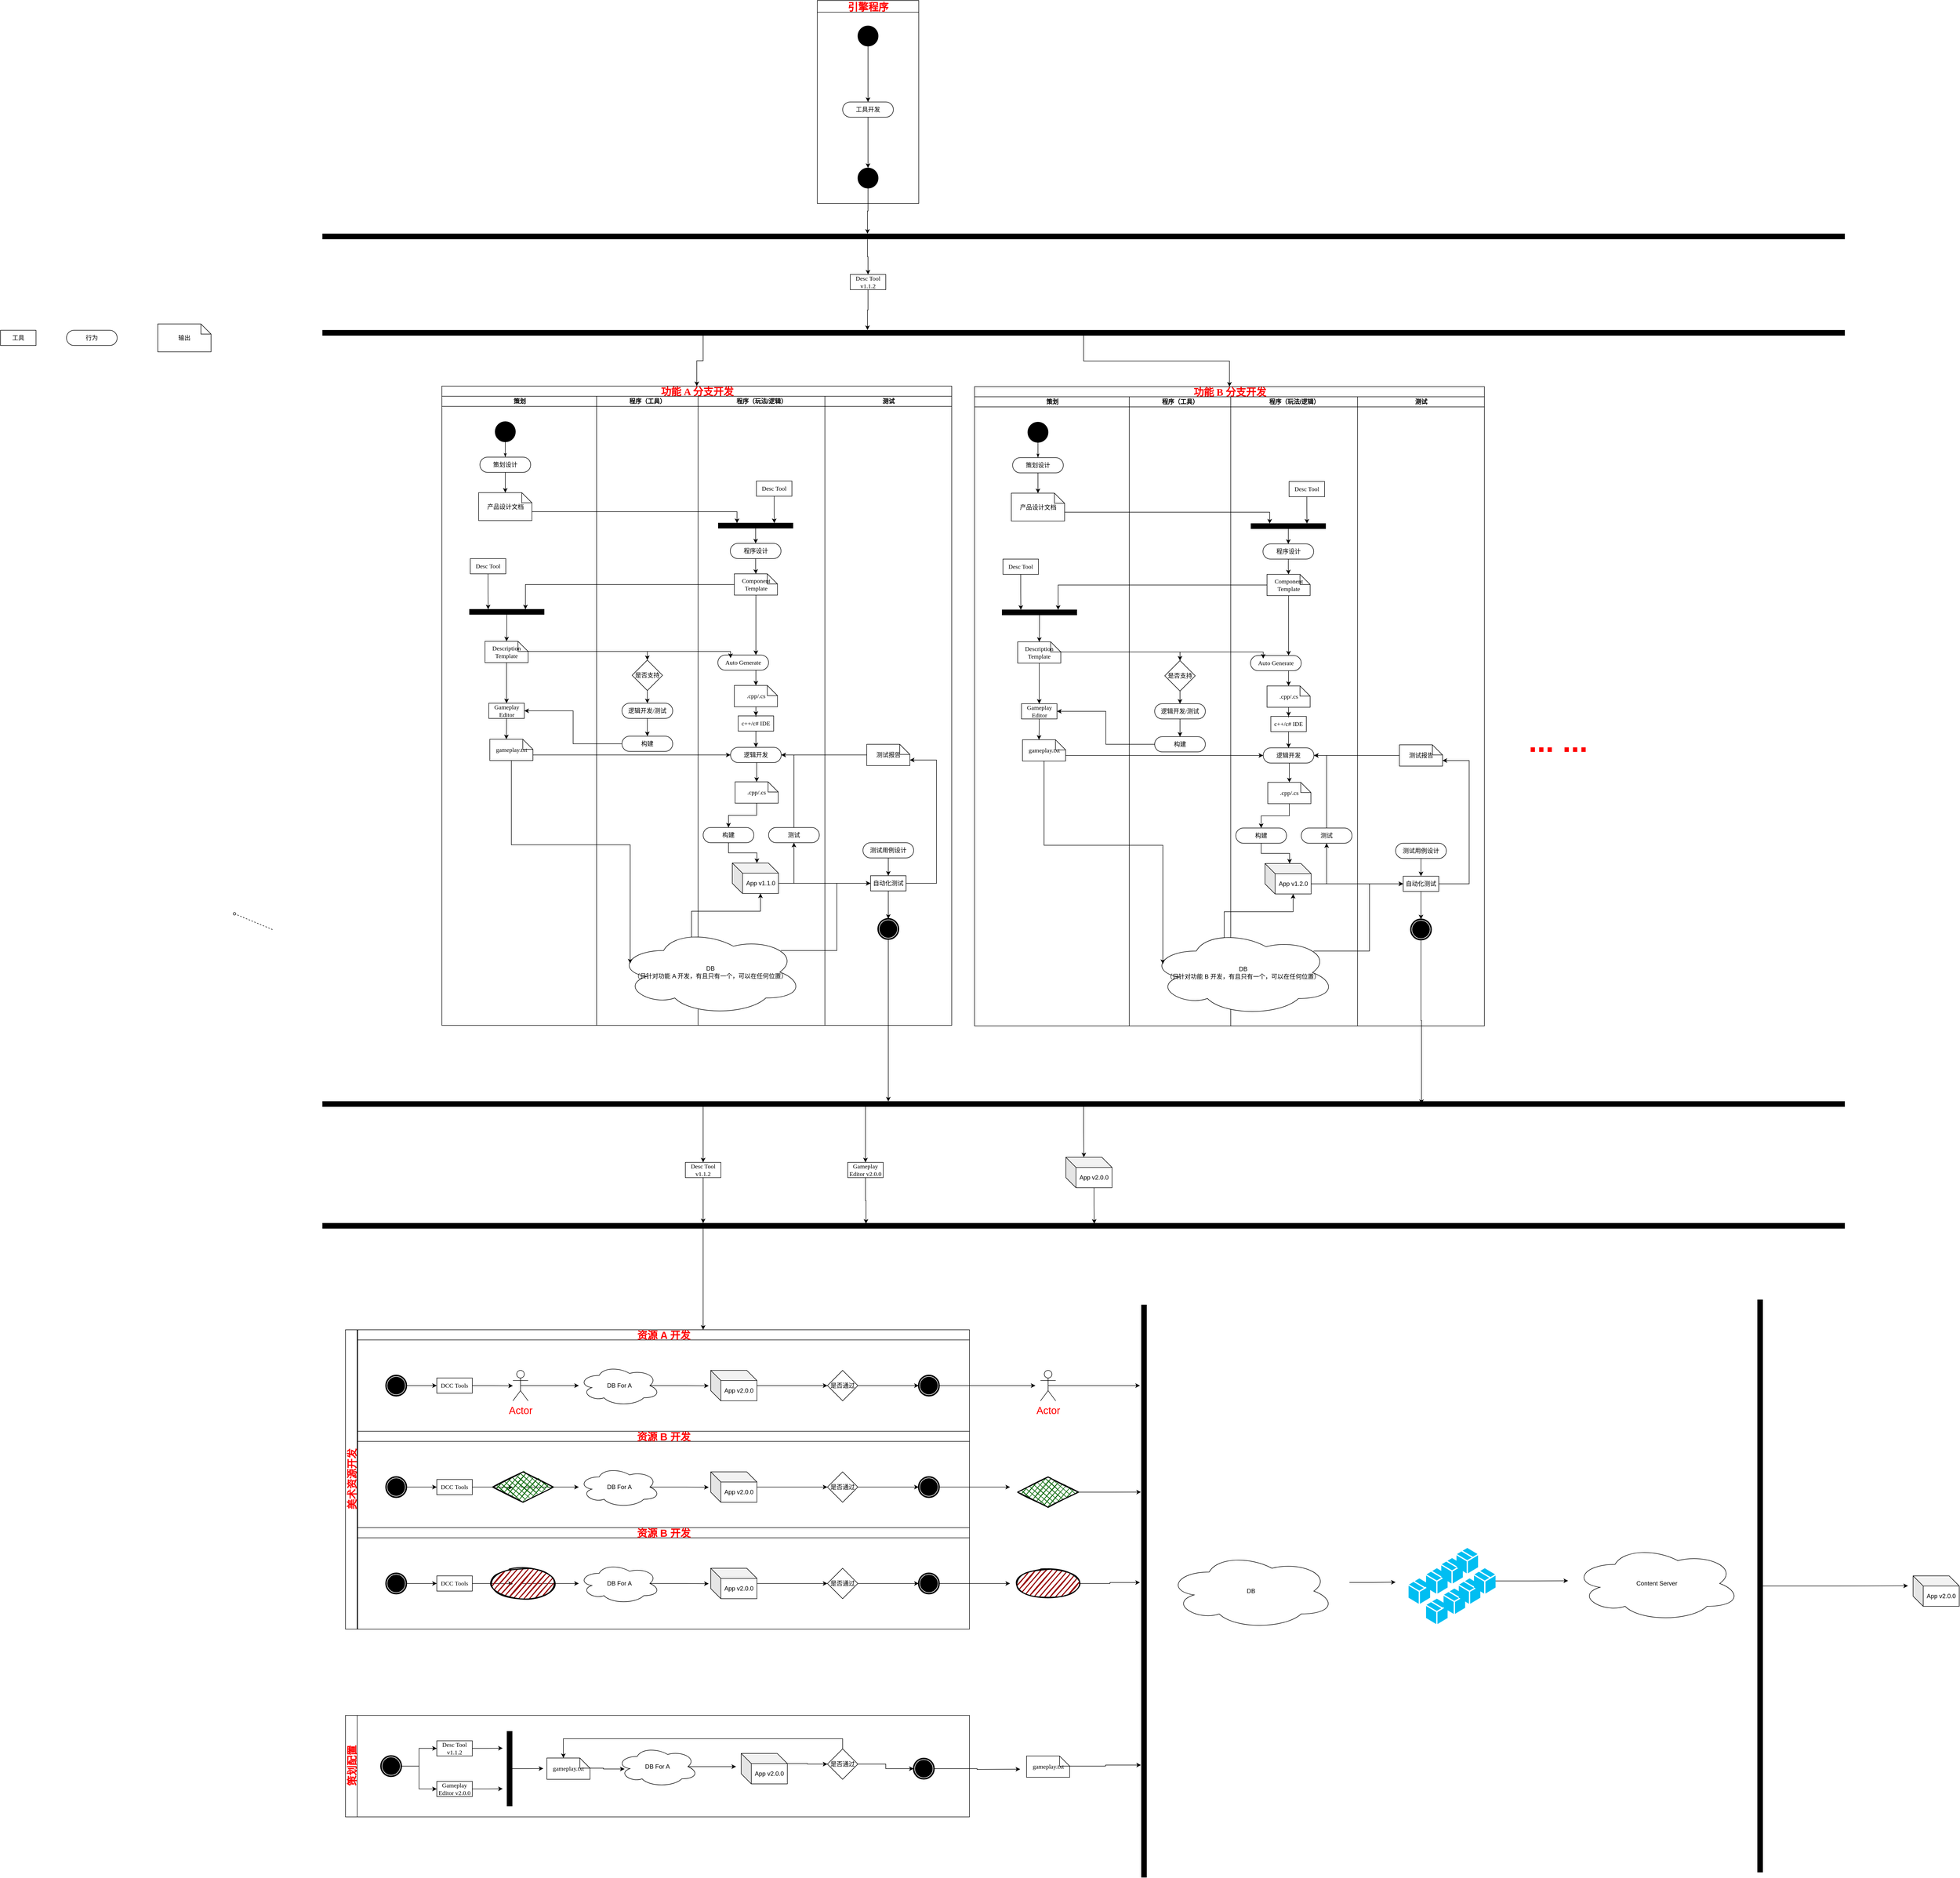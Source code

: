 <mxfile version="16.2.6" type="github" pages="2">
  <diagram name="Page-1" id="0783ab3e-0a74-02c8-0abd-f7b4e66b4bec">
    <mxGraphModel dx="5106" dy="2278" grid="1" gridSize="10" guides="1" tooltips="1" connect="1" arrows="1" fold="1" page="1" pageScale="1" pageWidth="850" pageHeight="1100" background="none" math="0" shadow="0">
      <root>
        <mxCell id="0" />
        <mxCell id="1" parent="0" />
        <mxCell id="1c1d494c118603dd-1" value="&lt;font color=&quot;#ff0000&quot; style=&quot;font-size: 20px&quot;&gt;功能 A 分支开发&lt;/font&gt;" style="swimlane;html=1;childLayout=stackLayout;startSize=20;rounded=0;shadow=0;comic=0;labelBackgroundColor=none;strokeWidth=1;fontFamily=Verdana;fontSize=12;align=center;" parent="1" vertex="1">
          <mxGeometry x="10" y="60" width="1005" height="1260" as="geometry" />
        </mxCell>
        <mxCell id="1c1d494c118603dd-2" value="策划" style="swimlane;html=1;startSize=20;" parent="1c1d494c118603dd-1" vertex="1">
          <mxGeometry y="20" width="305" height="1240" as="geometry" />
        </mxCell>
        <mxCell id="60571a20871a0731-4" value="" style="ellipse;whiteSpace=wrap;html=1;rounded=0;shadow=0;comic=0;labelBackgroundColor=none;strokeWidth=1;fillColor=#000000;fontFamily=Verdana;fontSize=12;align=center;" parent="1c1d494c118603dd-2" vertex="1">
          <mxGeometry x="105" y="50" width="40" height="40" as="geometry" />
        </mxCell>
        <mxCell id="bZDkQXnjWY_TeFYo7BLp-2" style="edgeStyle=orthogonalEdgeStyle;rounded=0;orthogonalLoop=1;jettySize=auto;html=1;exitX=0.5;exitY=1;exitDx=0;exitDy=0;entryX=0.5;entryY=0;entryDx=0;entryDy=0;entryPerimeter=0;" parent="1c1d494c118603dd-2" source="60571a20871a0731-8" target="bZDkQXnjWY_TeFYo7BLp-1" edge="1">
          <mxGeometry relative="1" as="geometry" />
        </mxCell>
        <mxCell id="60571a20871a0731-8" value="策划设计" style="rounded=1;whiteSpace=wrap;html=1;shadow=0;comic=0;labelBackgroundColor=none;strokeWidth=1;fontFamily=Verdana;fontSize=12;align=center;arcSize=50;" parent="1c1d494c118603dd-2" vertex="1">
          <mxGeometry x="75" y="120" width="100" height="30" as="geometry" />
        </mxCell>
        <mxCell id="1c1d494c118603dd-27" style="edgeStyle=orthogonalEdgeStyle;rounded=0;html=1;labelBackgroundColor=none;startArrow=none;startFill=0;startSize=5;endArrow=classicThin;endFill=1;endSize=5;jettySize=auto;orthogonalLoop=1;strokeWidth=1;fontFamily=Verdana;fontSize=12" parent="1c1d494c118603dd-2" source="60571a20871a0731-4" target="60571a20871a0731-8" edge="1">
          <mxGeometry relative="1" as="geometry" />
        </mxCell>
        <mxCell id="bZDkQXnjWY_TeFYo7BLp-1" value="产品设计文档" style="shape=note;whiteSpace=wrap;html=1;rounded=0;shadow=0;comic=0;labelBackgroundColor=none;strokeWidth=1;fontFamily=Verdana;fontSize=12;align=center;size=20;" parent="1c1d494c118603dd-2" vertex="1">
          <mxGeometry x="72.5" y="190" width="105" height="55" as="geometry" />
        </mxCell>
        <mxCell id="bZDkQXnjWY_TeFYo7BLp-34" style="edgeStyle=orthogonalEdgeStyle;rounded=0;orthogonalLoop=1;jettySize=auto;html=1;exitX=0.5;exitY=1;exitDx=0;exitDy=0;entryX=0.5;entryY=0;entryDx=0;entryDy=0;entryPerimeter=0;" parent="1c1d494c118603dd-2" source="bZDkQXnjWY_TeFYo7BLp-30" target="bZDkQXnjWY_TeFYo7BLp-33" edge="1">
          <mxGeometry relative="1" as="geometry" />
        </mxCell>
        <mxCell id="bZDkQXnjWY_TeFYo7BLp-30" value="" style="whiteSpace=wrap;html=1;rounded=0;shadow=0;comic=0;labelBackgroundColor=none;strokeWidth=1;fillColor=#000000;fontFamily=Verdana;fontSize=12;align=center;rotation=0;" parent="1c1d494c118603dd-2" vertex="1">
          <mxGeometry x="54.5" y="420" width="147" height="10" as="geometry" />
        </mxCell>
        <mxCell id="bZDkQXnjWY_TeFYo7BLp-37" style="edgeStyle=orthogonalEdgeStyle;rounded=0;orthogonalLoop=1;jettySize=auto;html=1;exitX=0.5;exitY=1;exitDx=0;exitDy=0;exitPerimeter=0;entryX=0.5;entryY=0;entryDx=0;entryDy=0;" parent="1c1d494c118603dd-2" source="bZDkQXnjWY_TeFYo7BLp-33" target="bZDkQXnjWY_TeFYo7BLp-20" edge="1">
          <mxGeometry relative="1" as="geometry">
            <mxPoint x="130" y="590" as="targetPoint" />
          </mxGeometry>
        </mxCell>
        <mxCell id="bZDkQXnjWY_TeFYo7BLp-33" value="Description Template" style="shape=note;whiteSpace=wrap;html=1;rounded=0;shadow=0;comic=0;labelBackgroundColor=none;strokeWidth=1;fontFamily=Verdana;fontSize=12;align=center;size=20;" parent="1c1d494c118603dd-2" vertex="1">
          <mxGeometry x="85" y="483" width="85" height="42" as="geometry" />
        </mxCell>
        <mxCell id="bZDkQXnjWY_TeFYo7BLp-52" style="edgeStyle=orthogonalEdgeStyle;rounded=0;orthogonalLoop=1;jettySize=auto;html=1;exitX=0.5;exitY=1;exitDx=0;exitDy=0;entryX=0;entryY=0;entryDx=32.5;entryDy=0;entryPerimeter=0;" parent="1c1d494c118603dd-2" source="bZDkQXnjWY_TeFYo7BLp-20" target="1c1d494c118603dd-21" edge="1">
          <mxGeometry relative="1" as="geometry" />
        </mxCell>
        <mxCell id="bZDkQXnjWY_TeFYo7BLp-20" value="Gameplay Editor" style="rounded=0;whiteSpace=wrap;html=1;shadow=0;comic=0;labelBackgroundColor=none;strokeWidth=1;fontFamily=Verdana;fontSize=12;align=center;arcSize=50;" parent="1c1d494c118603dd-2" vertex="1">
          <mxGeometry x="92.5" y="605" width="70" height="30" as="geometry" />
        </mxCell>
        <mxCell id="1c1d494c118603dd-21" value="gameplay.txt" style="shape=note;whiteSpace=wrap;html=1;rounded=0;shadow=0;comic=0;labelBackgroundColor=none;strokeWidth=1;fontFamily=Verdana;fontSize=12;align=center;size=20;" parent="1c1d494c118603dd-2" vertex="1">
          <mxGeometry x="94.5" y="676" width="85" height="42" as="geometry" />
        </mxCell>
        <mxCell id="bZDkQXnjWY_TeFYo7BLp-28" value="Desc Tool" style="rounded=0;whiteSpace=wrap;html=1;shadow=0;comic=0;labelBackgroundColor=none;strokeWidth=1;fontFamily=Verdana;fontSize=12;align=center;arcSize=50;" parent="1c1d494c118603dd-2" vertex="1">
          <mxGeometry x="56" y="320" width="70" height="30" as="geometry" />
        </mxCell>
        <mxCell id="bZDkQXnjWY_TeFYo7BLp-32" style="edgeStyle=orthogonalEdgeStyle;rounded=0;orthogonalLoop=1;jettySize=auto;html=1;exitX=0.5;exitY=1;exitDx=0;exitDy=0;entryX=0.25;entryY=0;entryDx=0;entryDy=0;" parent="1c1d494c118603dd-2" source="bZDkQXnjWY_TeFYo7BLp-28" target="bZDkQXnjWY_TeFYo7BLp-30" edge="1">
          <mxGeometry relative="1" as="geometry" />
        </mxCell>
        <mxCell id="bZDkQXnjWY_TeFYo7BLp-127" value="程序（工具）" style="swimlane;html=1;startSize=20;" parent="1c1d494c118603dd-1" vertex="1">
          <mxGeometry x="305" y="20" width="200" height="1240" as="geometry" />
        </mxCell>
        <mxCell id="bZDkQXnjWY_TeFYo7BLp-131" style="edgeStyle=orthogonalEdgeStyle;rounded=0;orthogonalLoop=1;jettySize=auto;html=1;exitX=0.5;exitY=1;exitDx=0;exitDy=0;entryX=0.5;entryY=0;entryDx=0;entryDy=0;" parent="bZDkQXnjWY_TeFYo7BLp-127" source="bZDkQXnjWY_TeFYo7BLp-128" target="bZDkQXnjWY_TeFYo7BLp-130" edge="1">
          <mxGeometry relative="1" as="geometry" />
        </mxCell>
        <mxCell id="bZDkQXnjWY_TeFYo7BLp-128" value="是否支持" style="rhombus;whiteSpace=wrap;html=1;" parent="bZDkQXnjWY_TeFYo7BLp-127" vertex="1">
          <mxGeometry x="70" y="520" width="60" height="60" as="geometry" />
        </mxCell>
        <mxCell id="bZDkQXnjWY_TeFYo7BLp-135" style="edgeStyle=orthogonalEdgeStyle;rounded=0;orthogonalLoop=1;jettySize=auto;html=1;exitX=0.5;exitY=1;exitDx=0;exitDy=0;entryX=0.5;entryY=0;entryDx=0;entryDy=0;" parent="bZDkQXnjWY_TeFYo7BLp-127" source="bZDkQXnjWY_TeFYo7BLp-130" target="bZDkQXnjWY_TeFYo7BLp-134" edge="1">
          <mxGeometry relative="1" as="geometry" />
        </mxCell>
        <mxCell id="bZDkQXnjWY_TeFYo7BLp-130" value="逻辑开发/测试" style="rounded=1;whiteSpace=wrap;html=1;shadow=0;comic=0;labelBackgroundColor=none;strokeWidth=1;fontFamily=Verdana;fontSize=12;align=center;arcSize=50;" parent="bZDkQXnjWY_TeFYo7BLp-127" vertex="1">
          <mxGeometry x="50" y="605" width="100" height="30" as="geometry" />
        </mxCell>
        <mxCell id="bZDkQXnjWY_TeFYo7BLp-134" value="构建" style="rounded=1;whiteSpace=wrap;html=1;shadow=0;comic=0;labelBackgroundColor=none;strokeWidth=1;fontFamily=Verdana;fontSize=12;align=center;arcSize=50;" parent="bZDkQXnjWY_TeFYo7BLp-127" vertex="1">
          <mxGeometry x="50" y="670" width="100" height="30" as="geometry" />
        </mxCell>
        <mxCell id="1c1d494c118603dd-3" value="程序（玩法/逻辑）" style="swimlane;html=1;startSize=20;" parent="1c1d494c118603dd-1" vertex="1">
          <mxGeometry x="505" y="20" width="250" height="1240" as="geometry" />
        </mxCell>
        <mxCell id="bZDkQXnjWY_TeFYo7BLp-8" style="edgeStyle=orthogonalEdgeStyle;rounded=0;orthogonalLoop=1;jettySize=auto;html=1;exitX=0.5;exitY=1;exitDx=0;exitDy=0;exitPerimeter=0;entryX=0.75;entryY=0;entryDx=0;entryDy=0;" parent="1c1d494c118603dd-3" source="1c1d494c118603dd-23" target="bZDkQXnjWY_TeFYo7BLp-60" edge="1">
          <mxGeometry relative="1" as="geometry" />
        </mxCell>
        <mxCell id="1c1d494c118603dd-23" value="Component Template" style="shape=note;whiteSpace=wrap;html=1;rounded=0;shadow=0;comic=0;labelBackgroundColor=none;strokeWidth=1;fontFamily=Verdana;fontSize=12;align=center;size=20;" parent="1c1d494c118603dd-3" vertex="1">
          <mxGeometry x="71.5" y="350" width="85" height="42" as="geometry" />
        </mxCell>
        <mxCell id="bZDkQXnjWY_TeFYo7BLp-6" style="edgeStyle=orthogonalEdgeStyle;rounded=0;orthogonalLoop=1;jettySize=auto;html=1;exitX=0.5;exitY=1;exitDx=0;exitDy=0;" parent="1c1d494c118603dd-3" source="bZDkQXnjWY_TeFYo7BLp-3" target="1c1d494c118603dd-23" edge="1">
          <mxGeometry relative="1" as="geometry" />
        </mxCell>
        <mxCell id="bZDkQXnjWY_TeFYo7BLp-3" value="程序设计" style="rounded=1;whiteSpace=wrap;html=1;shadow=0;comic=0;labelBackgroundColor=none;strokeWidth=1;fontFamily=Verdana;fontSize=12;align=center;arcSize=50;" parent="1c1d494c118603dd-3" vertex="1">
          <mxGeometry x="63.5" y="290" width="100" height="30" as="geometry" />
        </mxCell>
        <mxCell id="bZDkQXnjWY_TeFYo7BLp-10" style="edgeStyle=orthogonalEdgeStyle;rounded=0;orthogonalLoop=1;jettySize=auto;html=1;exitX=0.75;exitY=1;exitDx=0;exitDy=0;" parent="1c1d494c118603dd-3" source="bZDkQXnjWY_TeFYo7BLp-60" target="bZDkQXnjWY_TeFYo7BLp-78" edge="1">
          <mxGeometry relative="1" as="geometry">
            <mxPoint x="113.25" y="562" as="sourcePoint" />
          </mxGeometry>
        </mxCell>
        <mxCell id="bZDkQXnjWY_TeFYo7BLp-12" style="edgeStyle=orthogonalEdgeStyle;rounded=0;orthogonalLoop=1;jettySize=auto;html=1;exitX=0.5;exitY=1;exitDx=0;exitDy=0;entryX=0.5;entryY=0;entryDx=0;entryDy=0;" parent="1c1d494c118603dd-3" source="bZDkQXnjWY_TeFYo7BLp-9" target="bZDkQXnjWY_TeFYo7BLp-11" edge="1">
          <mxGeometry relative="1" as="geometry" />
        </mxCell>
        <mxCell id="bZDkQXnjWY_TeFYo7BLp-9" value="c++/c# IDE" style="rounded=0;whiteSpace=wrap;html=1;shadow=0;comic=0;labelBackgroundColor=none;strokeWidth=1;fontFamily=Verdana;fontSize=12;align=center;arcSize=50;" parent="1c1d494c118603dd-3" vertex="1">
          <mxGeometry x="79" y="630" width="70" height="30" as="geometry" />
        </mxCell>
        <mxCell id="bZDkQXnjWY_TeFYo7BLp-17" style="edgeStyle=orthogonalEdgeStyle;rounded=0;orthogonalLoop=1;jettySize=auto;html=1;exitX=0.5;exitY=1;exitDx=0;exitDy=0;entryX=0.5;entryY=0;entryDx=0;entryDy=0;entryPerimeter=0;" parent="1c1d494c118603dd-3" source="bZDkQXnjWY_TeFYo7BLp-11" target="bZDkQXnjWY_TeFYo7BLp-83" edge="1">
          <mxGeometry relative="1" as="geometry">
            <mxPoint x="114" y="752" as="targetPoint" />
          </mxGeometry>
        </mxCell>
        <mxCell id="bZDkQXnjWY_TeFYo7BLp-11" value="逻辑开发" style="rounded=1;whiteSpace=wrap;html=1;shadow=0;comic=0;labelBackgroundColor=none;strokeWidth=1;fontFamily=Verdana;fontSize=12;align=center;arcSize=50;" parent="1c1d494c118603dd-3" vertex="1">
          <mxGeometry x="64" y="692" width="100" height="30" as="geometry" />
        </mxCell>
        <mxCell id="bZDkQXnjWY_TeFYo7BLp-114" style="edgeStyle=orthogonalEdgeStyle;rounded=0;orthogonalLoop=1;jettySize=auto;html=1;exitX=0;exitY=0;exitDx=91;exitDy=40;exitPerimeter=0;entryX=0.5;entryY=1;entryDx=0;entryDy=0;" parent="1c1d494c118603dd-3" source="bZDkQXnjWY_TeFYo7BLp-18" target="bZDkQXnjWY_TeFYo7BLp-113" edge="1">
          <mxGeometry relative="1" as="geometry" />
        </mxCell>
        <mxCell id="bZDkQXnjWY_TeFYo7BLp-18" value="App v1.1.0" style="shape=cube;whiteSpace=wrap;html=1;boundedLbl=1;backgroundOutline=1;darkOpacity=0.05;darkOpacity2=0.1;" parent="1c1d494c118603dd-3" vertex="1">
          <mxGeometry x="67.5" y="920" width="91" height="60" as="geometry" />
        </mxCell>
        <mxCell id="bZDkQXnjWY_TeFYo7BLp-36" style="edgeStyle=orthogonalEdgeStyle;rounded=0;orthogonalLoop=1;jettySize=auto;html=1;exitX=0.5;exitY=1;exitDx=0;exitDy=0;entryX=0.5;entryY=0;entryDx=0;entryDy=0;" parent="1c1d494c118603dd-3" source="bZDkQXnjWY_TeFYo7BLp-35" target="bZDkQXnjWY_TeFYo7BLp-3" edge="1">
          <mxGeometry relative="1" as="geometry" />
        </mxCell>
        <mxCell id="bZDkQXnjWY_TeFYo7BLp-35" value="" style="whiteSpace=wrap;html=1;rounded=0;shadow=0;comic=0;labelBackgroundColor=none;strokeWidth=1;fillColor=#000000;fontFamily=Verdana;fontSize=12;align=center;rotation=0;" parent="1c1d494c118603dd-3" vertex="1">
          <mxGeometry x="40" y="250" width="147" height="10" as="geometry" />
        </mxCell>
        <mxCell id="bZDkQXnjWY_TeFYo7BLp-60" value="Auto Generate" style="rounded=1;whiteSpace=wrap;html=1;shadow=0;comic=0;labelBackgroundColor=none;strokeWidth=1;fontFamily=Verdana;fontSize=12;align=center;arcSize=50;" parent="1c1d494c118603dd-3" vertex="1">
          <mxGeometry x="39" y="510" width="100" height="30" as="geometry" />
        </mxCell>
        <mxCell id="bZDkQXnjWY_TeFYo7BLp-79" style="edgeStyle=orthogonalEdgeStyle;rounded=0;orthogonalLoop=1;jettySize=auto;html=1;exitX=0.5;exitY=1;exitDx=0;exitDy=0;exitPerimeter=0;" parent="1c1d494c118603dd-3" source="bZDkQXnjWY_TeFYo7BLp-78" target="bZDkQXnjWY_TeFYo7BLp-9" edge="1">
          <mxGeometry relative="1" as="geometry" />
        </mxCell>
        <mxCell id="bZDkQXnjWY_TeFYo7BLp-78" value=".cpp/.cs" style="shape=note;whiteSpace=wrap;html=1;rounded=0;shadow=0;comic=0;labelBackgroundColor=none;strokeWidth=1;fontFamily=Verdana;fontSize=12;align=center;size=20;" parent="1c1d494c118603dd-3" vertex="1">
          <mxGeometry x="71.5" y="570" width="85" height="42" as="geometry" />
        </mxCell>
        <mxCell id="bZDkQXnjWY_TeFYo7BLp-84" style="edgeStyle=orthogonalEdgeStyle;rounded=0;orthogonalLoop=1;jettySize=auto;html=1;exitX=0.5;exitY=1;exitDx=0;exitDy=0;exitPerimeter=0;entryX=0.533;entryY=0;entryDx=0;entryDy=0;entryPerimeter=0;startArrow=none;" parent="1c1d494c118603dd-3" source="bZDkQXnjWY_TeFYo7BLp-85" target="bZDkQXnjWY_TeFYo7BLp-18" edge="1">
          <mxGeometry relative="1" as="geometry" />
        </mxCell>
        <mxCell id="bZDkQXnjWY_TeFYo7BLp-87" style="edgeStyle=orthogonalEdgeStyle;rounded=0;orthogonalLoop=1;jettySize=auto;html=1;exitX=0.5;exitY=1;exitDx=0;exitDy=0;exitPerimeter=0;entryX=0.5;entryY=0;entryDx=0;entryDy=0;" parent="1c1d494c118603dd-3" source="bZDkQXnjWY_TeFYo7BLp-83" target="bZDkQXnjWY_TeFYo7BLp-85" edge="1">
          <mxGeometry relative="1" as="geometry" />
        </mxCell>
        <mxCell id="bZDkQXnjWY_TeFYo7BLp-83" value=".cpp/.cs" style="shape=note;whiteSpace=wrap;html=1;rounded=0;shadow=0;comic=0;labelBackgroundColor=none;strokeWidth=1;fontFamily=Verdana;fontSize=12;align=center;size=20;" parent="1c1d494c118603dd-3" vertex="1">
          <mxGeometry x="73" y="760" width="85" height="42" as="geometry" />
        </mxCell>
        <mxCell id="bZDkQXnjWY_TeFYo7BLp-85" value="构建" style="rounded=1;whiteSpace=wrap;html=1;shadow=0;comic=0;labelBackgroundColor=none;strokeWidth=1;fontFamily=Verdana;fontSize=12;align=center;arcSize=50;" parent="1c1d494c118603dd-3" vertex="1">
          <mxGeometry x="10" y="850" width="100" height="30" as="geometry" />
        </mxCell>
        <mxCell id="bZDkQXnjWY_TeFYo7BLp-90" style="edgeStyle=orthogonalEdgeStyle;rounded=0;orthogonalLoop=1;jettySize=auto;html=1;exitX=0.4;exitY=0.1;exitDx=0;exitDy=0;exitPerimeter=0;entryX=0;entryY=0;entryDx=55.5;entryDy=60;entryPerimeter=0;" parent="1c1d494c118603dd-3" source="bZDkQXnjWY_TeFYo7BLp-55" target="bZDkQXnjWY_TeFYo7BLp-18" edge="1">
          <mxGeometry relative="1" as="geometry">
            <mxPoint x="31.25" y="990" as="targetPoint" />
          </mxGeometry>
        </mxCell>
        <mxCell id="bZDkQXnjWY_TeFYo7BLp-55" value="DB&lt;br&gt;（只针对功能 A 开发，有且只有一个，可以在任何位置）" style="ellipse;shape=cloud;whiteSpace=wrap;html=1;" parent="1c1d494c118603dd-3" vertex="1">
          <mxGeometry x="-159.5" y="1050" width="366.5" height="170" as="geometry" />
        </mxCell>
        <mxCell id="bZDkQXnjWY_TeFYo7BLp-115" style="edgeStyle=orthogonalEdgeStyle;rounded=0;orthogonalLoop=1;jettySize=auto;html=1;exitX=0.5;exitY=0;exitDx=0;exitDy=0;entryX=1;entryY=0.5;entryDx=0;entryDy=0;" parent="1c1d494c118603dd-3" source="bZDkQXnjWY_TeFYo7BLp-113" target="bZDkQXnjWY_TeFYo7BLp-11" edge="1">
          <mxGeometry relative="1" as="geometry" />
        </mxCell>
        <mxCell id="bZDkQXnjWY_TeFYo7BLp-113" value="测试" style="rounded=1;whiteSpace=wrap;html=1;shadow=0;comic=0;labelBackgroundColor=none;strokeWidth=1;fontFamily=Verdana;fontSize=12;align=center;arcSize=50;" parent="1c1d494c118603dd-3" vertex="1">
          <mxGeometry x="139" y="850" width="100" height="30" as="geometry" />
        </mxCell>
        <mxCell id="bZDkQXnjWY_TeFYo7BLp-136" value="Desc Tool" style="rounded=0;whiteSpace=wrap;html=1;shadow=0;comic=0;labelBackgroundColor=none;strokeWidth=1;fontFamily=Verdana;fontSize=12;align=center;arcSize=50;" parent="1c1d494c118603dd-3" vertex="1">
          <mxGeometry x="115" y="167" width="70" height="30" as="geometry" />
        </mxCell>
        <mxCell id="bZDkQXnjWY_TeFYo7BLp-29" style="edgeStyle=orthogonalEdgeStyle;rounded=0;orthogonalLoop=1;jettySize=auto;html=1;exitX=0.5;exitY=1;exitDx=0;exitDy=0;entryX=0.75;entryY=0;entryDx=0;entryDy=0;" parent="1c1d494c118603dd-3" source="bZDkQXnjWY_TeFYo7BLp-136" target="bZDkQXnjWY_TeFYo7BLp-35" edge="1">
          <mxGeometry relative="1" as="geometry" />
        </mxCell>
        <mxCell id="bZDkQXnjWY_TeFYo7BLp-5" style="edgeStyle=orthogonalEdgeStyle;rounded=0;orthogonalLoop=1;jettySize=auto;html=1;exitX=0;exitY=0;exitDx=105;exitDy=37.5;exitPerimeter=0;entryX=0.25;entryY=0;entryDx=0;entryDy=0;" parent="1c1d494c118603dd-1" source="bZDkQXnjWY_TeFYo7BLp-1" target="bZDkQXnjWY_TeFYo7BLp-35" edge="1">
          <mxGeometry relative="1" as="geometry" />
        </mxCell>
        <mxCell id="bZDkQXnjWY_TeFYo7BLp-31" style="edgeStyle=orthogonalEdgeStyle;rounded=0;orthogonalLoop=1;jettySize=auto;html=1;exitX=0;exitY=0.5;exitDx=0;exitDy=0;exitPerimeter=0;entryX=0.75;entryY=0;entryDx=0;entryDy=0;" parent="1c1d494c118603dd-1" source="1c1d494c118603dd-23" target="bZDkQXnjWY_TeFYo7BLp-30" edge="1">
          <mxGeometry relative="1" as="geometry" />
        </mxCell>
        <mxCell id="bZDkQXnjWY_TeFYo7BLp-58" style="edgeStyle=orthogonalEdgeStyle;rounded=0;orthogonalLoop=1;jettySize=auto;html=1;exitX=0;exitY=0;exitDx=85;exitDy=31;exitPerimeter=0;entryX=0;entryY=0.5;entryDx=0;entryDy=0;" parent="1c1d494c118603dd-1" source="1c1d494c118603dd-21" target="bZDkQXnjWY_TeFYo7BLp-11" edge="1">
          <mxGeometry relative="1" as="geometry" />
        </mxCell>
        <mxCell id="bZDkQXnjWY_TeFYo7BLp-59" style="edgeStyle=orthogonalEdgeStyle;rounded=0;orthogonalLoop=1;jettySize=auto;html=1;exitX=0;exitY=0;exitDx=85;exitDy=20;exitPerimeter=0;entryX=0.25;entryY=0;entryDx=0;entryDy=0;" parent="1c1d494c118603dd-1" edge="1">
          <mxGeometry relative="1" as="geometry">
            <mxPoint x="170" y="522" as="sourcePoint" />
            <mxPoint x="569" y="536" as="targetPoint" />
            <Array as="points">
              <mxPoint x="170" y="523" />
              <mxPoint x="569" y="523" />
            </Array>
          </mxGeometry>
        </mxCell>
        <mxCell id="bZDkQXnjWY_TeFYo7BLp-57" style="edgeStyle=orthogonalEdgeStyle;rounded=0;orthogonalLoop=1;jettySize=auto;html=1;exitX=0.5;exitY=1;exitDx=0;exitDy=0;exitPerimeter=0;entryX=0.07;entryY=0.4;entryDx=0;entryDy=0;entryPerimeter=0;" parent="1c1d494c118603dd-1" source="1c1d494c118603dd-21" target="bZDkQXnjWY_TeFYo7BLp-55" edge="1">
          <mxGeometry relative="1" as="geometry" />
        </mxCell>
        <mxCell id="bZDkQXnjWY_TeFYo7BLp-117" style="edgeStyle=orthogonalEdgeStyle;rounded=0;orthogonalLoop=1;jettySize=auto;html=1;exitX=0;exitY=0;exitDx=91;exitDy=40;exitPerimeter=0;entryX=0;entryY=0.5;entryDx=0;entryDy=0;" parent="1c1d494c118603dd-1" source="bZDkQXnjWY_TeFYo7BLp-18" target="bZDkQXnjWY_TeFYo7BLp-116" edge="1">
          <mxGeometry relative="1" as="geometry" />
        </mxCell>
        <mxCell id="bZDkQXnjWY_TeFYo7BLp-124" style="edgeStyle=orthogonalEdgeStyle;rounded=0;orthogonalLoop=1;jettySize=auto;html=1;exitX=0;exitY=0.5;exitDx=0;exitDy=0;exitPerimeter=0;entryX=1;entryY=0.5;entryDx=0;entryDy=0;" parent="1c1d494c118603dd-1" source="bZDkQXnjWY_TeFYo7BLp-121" target="bZDkQXnjWY_TeFYo7BLp-11" edge="1">
          <mxGeometry relative="1" as="geometry" />
        </mxCell>
        <mxCell id="1c1d494c118603dd-4" value="测试" style="swimlane;html=1;startSize=20;" parent="1c1d494c118603dd-1" vertex="1">
          <mxGeometry x="755" y="20" width="250" height="1240" as="geometry" />
        </mxCell>
        <mxCell id="60571a20871a0731-5" value="" style="shape=mxgraph.bpmn.shape;html=1;verticalLabelPosition=bottom;labelBackgroundColor=#ffffff;verticalAlign=top;perimeter=ellipsePerimeter;outline=end;symbol=terminate;rounded=0;shadow=0;comic=0;strokeWidth=1;fontFamily=Verdana;fontSize=12;align=center;" parent="1c1d494c118603dd-4" vertex="1">
          <mxGeometry x="105" y="1030" width="40" height="40" as="geometry" />
        </mxCell>
        <mxCell id="bZDkQXnjWY_TeFYo7BLp-118" style="edgeStyle=orthogonalEdgeStyle;rounded=0;orthogonalLoop=1;jettySize=auto;html=1;exitX=0.5;exitY=1;exitDx=0;exitDy=0;entryX=0.5;entryY=0;entryDx=0;entryDy=0;" parent="1c1d494c118603dd-4" source="bZDkQXnjWY_TeFYo7BLp-89" target="bZDkQXnjWY_TeFYo7BLp-116" edge="1">
          <mxGeometry relative="1" as="geometry" />
        </mxCell>
        <mxCell id="bZDkQXnjWY_TeFYo7BLp-89" value="测试用例设计" style="rounded=1;whiteSpace=wrap;html=1;shadow=0;comic=0;labelBackgroundColor=none;strokeWidth=1;fontFamily=Verdana;fontSize=12;align=center;arcSize=50;" parent="1c1d494c118603dd-4" vertex="1">
          <mxGeometry x="75" y="880" width="100" height="30" as="geometry" />
        </mxCell>
        <mxCell id="bZDkQXnjWY_TeFYo7BLp-119" style="edgeStyle=orthogonalEdgeStyle;rounded=0;orthogonalLoop=1;jettySize=auto;html=1;exitX=0.5;exitY=1;exitDx=0;exitDy=0;entryX=0.5;entryY=0;entryDx=0;entryDy=0;" parent="1c1d494c118603dd-4" source="bZDkQXnjWY_TeFYo7BLp-116" target="60571a20871a0731-5" edge="1">
          <mxGeometry relative="1" as="geometry" />
        </mxCell>
        <mxCell id="bZDkQXnjWY_TeFYo7BLp-123" style="edgeStyle=orthogonalEdgeStyle;rounded=0;orthogonalLoop=1;jettySize=auto;html=1;exitX=1;exitY=0.5;exitDx=0;exitDy=0;entryX=0;entryY=0;entryDx=85;entryDy=31;entryPerimeter=0;" parent="1c1d494c118603dd-4" source="bZDkQXnjWY_TeFYo7BLp-116" target="bZDkQXnjWY_TeFYo7BLp-121" edge="1">
          <mxGeometry relative="1" as="geometry">
            <Array as="points">
              <mxPoint x="220" y="960" />
              <mxPoint x="220" y="717" />
            </Array>
          </mxGeometry>
        </mxCell>
        <mxCell id="bZDkQXnjWY_TeFYo7BLp-116" value="自动化测试" style="rounded=0;whiteSpace=wrap;html=1;shadow=0;comic=0;labelBackgroundColor=none;strokeWidth=1;fontFamily=Verdana;fontSize=12;align=center;arcSize=50;" parent="1c1d494c118603dd-4" vertex="1">
          <mxGeometry x="90" y="945" width="70" height="30" as="geometry" />
        </mxCell>
        <mxCell id="bZDkQXnjWY_TeFYo7BLp-121" value="测试报告" style="shape=note;whiteSpace=wrap;html=1;rounded=0;shadow=0;comic=0;labelBackgroundColor=none;strokeWidth=1;fontFamily=Verdana;fontSize=12;align=center;size=20;" parent="1c1d494c118603dd-4" vertex="1">
          <mxGeometry x="82.5" y="686" width="85" height="42" as="geometry" />
        </mxCell>
        <mxCell id="bZDkQXnjWY_TeFYo7BLp-125" style="edgeStyle=orthogonalEdgeStyle;rounded=0;orthogonalLoop=1;jettySize=auto;html=1;exitX=0.88;exitY=0.25;exitDx=0;exitDy=0;exitPerimeter=0;entryX=0;entryY=0.5;entryDx=0;entryDy=0;" parent="1c1d494c118603dd-1" source="bZDkQXnjWY_TeFYo7BLp-55" target="bZDkQXnjWY_TeFYo7BLp-116" edge="1">
          <mxGeometry relative="1" as="geometry" />
        </mxCell>
        <mxCell id="bZDkQXnjWY_TeFYo7BLp-129" style="edgeStyle=orthogonalEdgeStyle;rounded=0;orthogonalLoop=1;jettySize=auto;html=1;exitX=0;exitY=0;exitDx=85;exitDy=20;exitPerimeter=0;entryX=0.5;entryY=0;entryDx=0;entryDy=0;" parent="1c1d494c118603dd-1" edge="1">
          <mxGeometry relative="1" as="geometry">
            <mxPoint x="170" y="523" as="sourcePoint" />
            <mxPoint x="405" y="540" as="targetPoint" />
            <Array as="points">
              <mxPoint x="405" y="523" />
            </Array>
          </mxGeometry>
        </mxCell>
        <mxCell id="bZDkQXnjWY_TeFYo7BLp-133" style="edgeStyle=orthogonalEdgeStyle;rounded=0;orthogonalLoop=1;jettySize=auto;html=1;exitX=0;exitY=0.5;exitDx=0;exitDy=0;entryX=1;entryY=0.5;entryDx=0;entryDy=0;" parent="1c1d494c118603dd-1" source="bZDkQXnjWY_TeFYo7BLp-134" target="bZDkQXnjWY_TeFYo7BLp-20" edge="1">
          <mxGeometry relative="1" as="geometry" />
        </mxCell>
        <mxCell id="1c1d494c118603dd-51" style="edgeStyle=none;rounded=0;html=1;dashed=1;labelBackgroundColor=none;startArrow=none;startFill=0;startSize=5;endArrow=oval;endFill=0;endSize=5;jettySize=auto;orthogonalLoop=1;strokeWidth=1;fontFamily=Verdana;fontSize=12" parent="1" edge="1">
          <mxGeometry relative="1" as="geometry">
            <mxPoint x="-323.78" y="1131.152" as="sourcePoint" />
            <mxPoint x="-398.78" y="1099.998" as="targetPoint" />
          </mxGeometry>
        </mxCell>
        <mxCell id="bZDkQXnjWY_TeFYo7BLp-13" value="行为" style="rounded=1;whiteSpace=wrap;html=1;shadow=0;comic=0;labelBackgroundColor=none;strokeWidth=1;fontFamily=Verdana;fontSize=12;align=center;arcSize=50;" parent="1" vertex="1">
          <mxGeometry x="-730" y="-50" width="100" height="30" as="geometry" />
        </mxCell>
        <mxCell id="bZDkQXnjWY_TeFYo7BLp-14" value="输出" style="shape=note;whiteSpace=wrap;html=1;rounded=0;shadow=0;comic=0;labelBackgroundColor=none;strokeWidth=1;fontFamily=Verdana;fontSize=12;align=center;size=20;" parent="1" vertex="1">
          <mxGeometry x="-550" y="-62.5" width="105" height="55" as="geometry" />
        </mxCell>
        <mxCell id="bZDkQXnjWY_TeFYo7BLp-15" value="工具" style="rounded=0;whiteSpace=wrap;html=1;shadow=0;comic=0;labelBackgroundColor=none;strokeWidth=1;fontFamily=Verdana;fontSize=12;align=center;arcSize=50;" parent="1" vertex="1">
          <mxGeometry x="-860" y="-50" width="70" height="30" as="geometry" />
        </mxCell>
        <mxCell id="bZDkQXnjWY_TeFYo7BLp-137" value="&lt;font color=&quot;#ff0000&quot; style=&quot;font-size: 20px&quot;&gt;功能 B 分支开发&lt;/font&gt;" style="swimlane;html=1;childLayout=stackLayout;startSize=20;rounded=0;shadow=0;comic=0;labelBackgroundColor=none;strokeWidth=1;fontFamily=Verdana;fontSize=12;align=center;" parent="1" vertex="1">
          <mxGeometry x="1060" y="61" width="1005" height="1260" as="geometry" />
        </mxCell>
        <mxCell id="bZDkQXnjWY_TeFYo7BLp-138" value="策划" style="swimlane;html=1;startSize=20;" parent="bZDkQXnjWY_TeFYo7BLp-137" vertex="1">
          <mxGeometry y="20" width="305" height="1240" as="geometry" />
        </mxCell>
        <mxCell id="bZDkQXnjWY_TeFYo7BLp-139" value="" style="ellipse;whiteSpace=wrap;html=1;rounded=0;shadow=0;comic=0;labelBackgroundColor=none;strokeWidth=1;fillColor=#000000;fontFamily=Verdana;fontSize=12;align=center;" parent="bZDkQXnjWY_TeFYo7BLp-138" vertex="1">
          <mxGeometry x="105" y="50" width="40" height="40" as="geometry" />
        </mxCell>
        <mxCell id="bZDkQXnjWY_TeFYo7BLp-140" style="edgeStyle=orthogonalEdgeStyle;rounded=0;orthogonalLoop=1;jettySize=auto;html=1;exitX=0.5;exitY=1;exitDx=0;exitDy=0;entryX=0.5;entryY=0;entryDx=0;entryDy=0;entryPerimeter=0;" parent="bZDkQXnjWY_TeFYo7BLp-138" source="bZDkQXnjWY_TeFYo7BLp-141" target="bZDkQXnjWY_TeFYo7BLp-143" edge="1">
          <mxGeometry relative="1" as="geometry" />
        </mxCell>
        <mxCell id="bZDkQXnjWY_TeFYo7BLp-141" value="策划设计" style="rounded=1;whiteSpace=wrap;html=1;shadow=0;comic=0;labelBackgroundColor=none;strokeWidth=1;fontFamily=Verdana;fontSize=12;align=center;arcSize=50;" parent="bZDkQXnjWY_TeFYo7BLp-138" vertex="1">
          <mxGeometry x="75" y="120" width="100" height="30" as="geometry" />
        </mxCell>
        <mxCell id="bZDkQXnjWY_TeFYo7BLp-142" style="edgeStyle=orthogonalEdgeStyle;rounded=0;html=1;labelBackgroundColor=none;startArrow=none;startFill=0;startSize=5;endArrow=classicThin;endFill=1;endSize=5;jettySize=auto;orthogonalLoop=1;strokeWidth=1;fontFamily=Verdana;fontSize=12" parent="bZDkQXnjWY_TeFYo7BLp-138" source="bZDkQXnjWY_TeFYo7BLp-139" target="bZDkQXnjWY_TeFYo7BLp-141" edge="1">
          <mxGeometry relative="1" as="geometry" />
        </mxCell>
        <mxCell id="bZDkQXnjWY_TeFYo7BLp-143" value="产品设计文档" style="shape=note;whiteSpace=wrap;html=1;rounded=0;shadow=0;comic=0;labelBackgroundColor=none;strokeWidth=1;fontFamily=Verdana;fontSize=12;align=center;size=20;" parent="bZDkQXnjWY_TeFYo7BLp-138" vertex="1">
          <mxGeometry x="72.5" y="190" width="105" height="55" as="geometry" />
        </mxCell>
        <mxCell id="bZDkQXnjWY_TeFYo7BLp-144" style="edgeStyle=orthogonalEdgeStyle;rounded=0;orthogonalLoop=1;jettySize=auto;html=1;exitX=0.5;exitY=1;exitDx=0;exitDy=0;entryX=0.5;entryY=0;entryDx=0;entryDy=0;entryPerimeter=0;" parent="bZDkQXnjWY_TeFYo7BLp-138" source="bZDkQXnjWY_TeFYo7BLp-145" target="bZDkQXnjWY_TeFYo7BLp-147" edge="1">
          <mxGeometry relative="1" as="geometry" />
        </mxCell>
        <mxCell id="bZDkQXnjWY_TeFYo7BLp-145" value="" style="whiteSpace=wrap;html=1;rounded=0;shadow=0;comic=0;labelBackgroundColor=none;strokeWidth=1;fillColor=#000000;fontFamily=Verdana;fontSize=12;align=center;rotation=0;" parent="bZDkQXnjWY_TeFYo7BLp-138" vertex="1">
          <mxGeometry x="54.5" y="420" width="147" height="10" as="geometry" />
        </mxCell>
        <mxCell id="bZDkQXnjWY_TeFYo7BLp-146" style="edgeStyle=orthogonalEdgeStyle;rounded=0;orthogonalLoop=1;jettySize=auto;html=1;exitX=0.5;exitY=1;exitDx=0;exitDy=0;exitPerimeter=0;entryX=0.5;entryY=0;entryDx=0;entryDy=0;" parent="bZDkQXnjWY_TeFYo7BLp-138" source="bZDkQXnjWY_TeFYo7BLp-147" target="bZDkQXnjWY_TeFYo7BLp-149" edge="1">
          <mxGeometry relative="1" as="geometry">
            <mxPoint x="130" y="590" as="targetPoint" />
          </mxGeometry>
        </mxCell>
        <mxCell id="bZDkQXnjWY_TeFYo7BLp-147" value="Description Template" style="shape=note;whiteSpace=wrap;html=1;rounded=0;shadow=0;comic=0;labelBackgroundColor=none;strokeWidth=1;fontFamily=Verdana;fontSize=12;align=center;size=20;" parent="bZDkQXnjWY_TeFYo7BLp-138" vertex="1">
          <mxGeometry x="85" y="483" width="85" height="42" as="geometry" />
        </mxCell>
        <mxCell id="bZDkQXnjWY_TeFYo7BLp-148" style="edgeStyle=orthogonalEdgeStyle;rounded=0;orthogonalLoop=1;jettySize=auto;html=1;exitX=0.5;exitY=1;exitDx=0;exitDy=0;entryX=0;entryY=0;entryDx=32.5;entryDy=0;entryPerimeter=0;" parent="bZDkQXnjWY_TeFYo7BLp-138" source="bZDkQXnjWY_TeFYo7BLp-149" target="bZDkQXnjWY_TeFYo7BLp-150" edge="1">
          <mxGeometry relative="1" as="geometry" />
        </mxCell>
        <mxCell id="bZDkQXnjWY_TeFYo7BLp-149" value="Gameplay Editor" style="rounded=0;whiteSpace=wrap;html=1;shadow=0;comic=0;labelBackgroundColor=none;strokeWidth=1;fontFamily=Verdana;fontSize=12;align=center;arcSize=50;" parent="bZDkQXnjWY_TeFYo7BLp-138" vertex="1">
          <mxGeometry x="92.5" y="605" width="70" height="30" as="geometry" />
        </mxCell>
        <mxCell id="bZDkQXnjWY_TeFYo7BLp-150" value="gameplay.txt" style="shape=note;whiteSpace=wrap;html=1;rounded=0;shadow=0;comic=0;labelBackgroundColor=none;strokeWidth=1;fontFamily=Verdana;fontSize=12;align=center;size=20;" parent="bZDkQXnjWY_TeFYo7BLp-138" vertex="1">
          <mxGeometry x="94.5" y="676" width="85" height="42" as="geometry" />
        </mxCell>
        <mxCell id="bZDkQXnjWY_TeFYo7BLp-151" value="Desc Tool" style="rounded=0;whiteSpace=wrap;html=1;shadow=0;comic=0;labelBackgroundColor=none;strokeWidth=1;fontFamily=Verdana;fontSize=12;align=center;arcSize=50;" parent="bZDkQXnjWY_TeFYo7BLp-138" vertex="1">
          <mxGeometry x="56" y="320" width="70" height="30" as="geometry" />
        </mxCell>
        <mxCell id="bZDkQXnjWY_TeFYo7BLp-152" style="edgeStyle=orthogonalEdgeStyle;rounded=0;orthogonalLoop=1;jettySize=auto;html=1;exitX=0.5;exitY=1;exitDx=0;exitDy=0;entryX=0.25;entryY=0;entryDx=0;entryDy=0;" parent="bZDkQXnjWY_TeFYo7BLp-138" source="bZDkQXnjWY_TeFYo7BLp-151" target="bZDkQXnjWY_TeFYo7BLp-145" edge="1">
          <mxGeometry relative="1" as="geometry" />
        </mxCell>
        <mxCell id="bZDkQXnjWY_TeFYo7BLp-153" value="程序（工具）" style="swimlane;html=1;startSize=20;" parent="bZDkQXnjWY_TeFYo7BLp-137" vertex="1">
          <mxGeometry x="305" y="20" width="200" height="1240" as="geometry" />
        </mxCell>
        <mxCell id="bZDkQXnjWY_TeFYo7BLp-154" style="edgeStyle=orthogonalEdgeStyle;rounded=0;orthogonalLoop=1;jettySize=auto;html=1;exitX=0.5;exitY=1;exitDx=0;exitDy=0;entryX=0.5;entryY=0;entryDx=0;entryDy=0;" parent="bZDkQXnjWY_TeFYo7BLp-153" source="bZDkQXnjWY_TeFYo7BLp-155" target="bZDkQXnjWY_TeFYo7BLp-157" edge="1">
          <mxGeometry relative="1" as="geometry" />
        </mxCell>
        <mxCell id="bZDkQXnjWY_TeFYo7BLp-155" value="是否支持" style="rhombus;whiteSpace=wrap;html=1;" parent="bZDkQXnjWY_TeFYo7BLp-153" vertex="1">
          <mxGeometry x="70" y="520" width="60" height="60" as="geometry" />
        </mxCell>
        <mxCell id="bZDkQXnjWY_TeFYo7BLp-156" style="edgeStyle=orthogonalEdgeStyle;rounded=0;orthogonalLoop=1;jettySize=auto;html=1;exitX=0.5;exitY=1;exitDx=0;exitDy=0;entryX=0.5;entryY=0;entryDx=0;entryDy=0;" parent="bZDkQXnjWY_TeFYo7BLp-153" source="bZDkQXnjWY_TeFYo7BLp-157" target="bZDkQXnjWY_TeFYo7BLp-158" edge="1">
          <mxGeometry relative="1" as="geometry" />
        </mxCell>
        <mxCell id="bZDkQXnjWY_TeFYo7BLp-157" value="逻辑开发/测试" style="rounded=1;whiteSpace=wrap;html=1;shadow=0;comic=0;labelBackgroundColor=none;strokeWidth=1;fontFamily=Verdana;fontSize=12;align=center;arcSize=50;" parent="bZDkQXnjWY_TeFYo7BLp-153" vertex="1">
          <mxGeometry x="50" y="605" width="100" height="30" as="geometry" />
        </mxCell>
        <mxCell id="bZDkQXnjWY_TeFYo7BLp-158" value="构建" style="rounded=1;whiteSpace=wrap;html=1;shadow=0;comic=0;labelBackgroundColor=none;strokeWidth=1;fontFamily=Verdana;fontSize=12;align=center;arcSize=50;" parent="bZDkQXnjWY_TeFYo7BLp-153" vertex="1">
          <mxGeometry x="50" y="670" width="100" height="30" as="geometry" />
        </mxCell>
        <mxCell id="bZDkQXnjWY_TeFYo7BLp-159" value="程序（玩法/逻辑）" style="swimlane;html=1;startSize=20;" parent="bZDkQXnjWY_TeFYo7BLp-137" vertex="1">
          <mxGeometry x="505" y="20" width="250" height="1240" as="geometry" />
        </mxCell>
        <mxCell id="bZDkQXnjWY_TeFYo7BLp-160" style="edgeStyle=orthogonalEdgeStyle;rounded=0;orthogonalLoop=1;jettySize=auto;html=1;exitX=0.5;exitY=1;exitDx=0;exitDy=0;exitPerimeter=0;entryX=0.75;entryY=0;entryDx=0;entryDy=0;" parent="bZDkQXnjWY_TeFYo7BLp-159" source="bZDkQXnjWY_TeFYo7BLp-161" target="bZDkQXnjWY_TeFYo7BLp-173" edge="1">
          <mxGeometry relative="1" as="geometry" />
        </mxCell>
        <mxCell id="bZDkQXnjWY_TeFYo7BLp-161" value="Component Template" style="shape=note;whiteSpace=wrap;html=1;rounded=0;shadow=0;comic=0;labelBackgroundColor=none;strokeWidth=1;fontFamily=Verdana;fontSize=12;align=center;size=20;" parent="bZDkQXnjWY_TeFYo7BLp-159" vertex="1">
          <mxGeometry x="71.5" y="350" width="85" height="42" as="geometry" />
        </mxCell>
        <mxCell id="bZDkQXnjWY_TeFYo7BLp-162" style="edgeStyle=orthogonalEdgeStyle;rounded=0;orthogonalLoop=1;jettySize=auto;html=1;exitX=0.5;exitY=1;exitDx=0;exitDy=0;" parent="bZDkQXnjWY_TeFYo7BLp-159" source="bZDkQXnjWY_TeFYo7BLp-163" target="bZDkQXnjWY_TeFYo7BLp-161" edge="1">
          <mxGeometry relative="1" as="geometry" />
        </mxCell>
        <mxCell id="bZDkQXnjWY_TeFYo7BLp-163" value="程序设计" style="rounded=1;whiteSpace=wrap;html=1;shadow=0;comic=0;labelBackgroundColor=none;strokeWidth=1;fontFamily=Verdana;fontSize=12;align=center;arcSize=50;" parent="bZDkQXnjWY_TeFYo7BLp-159" vertex="1">
          <mxGeometry x="63.5" y="290" width="100" height="30" as="geometry" />
        </mxCell>
        <mxCell id="bZDkQXnjWY_TeFYo7BLp-164" style="edgeStyle=orthogonalEdgeStyle;rounded=0;orthogonalLoop=1;jettySize=auto;html=1;exitX=0.75;exitY=1;exitDx=0;exitDy=0;" parent="bZDkQXnjWY_TeFYo7BLp-159" source="bZDkQXnjWY_TeFYo7BLp-173" target="bZDkQXnjWY_TeFYo7BLp-175" edge="1">
          <mxGeometry relative="1" as="geometry">
            <mxPoint x="113.25" y="562" as="sourcePoint" />
          </mxGeometry>
        </mxCell>
        <mxCell id="bZDkQXnjWY_TeFYo7BLp-165" style="edgeStyle=orthogonalEdgeStyle;rounded=0;orthogonalLoop=1;jettySize=auto;html=1;exitX=0.5;exitY=1;exitDx=0;exitDy=0;entryX=0.5;entryY=0;entryDx=0;entryDy=0;" parent="bZDkQXnjWY_TeFYo7BLp-159" source="bZDkQXnjWY_TeFYo7BLp-166" target="bZDkQXnjWY_TeFYo7BLp-168" edge="1">
          <mxGeometry relative="1" as="geometry" />
        </mxCell>
        <mxCell id="bZDkQXnjWY_TeFYo7BLp-166" value="c++/c# IDE" style="rounded=0;whiteSpace=wrap;html=1;shadow=0;comic=0;labelBackgroundColor=none;strokeWidth=1;fontFamily=Verdana;fontSize=12;align=center;arcSize=50;" parent="bZDkQXnjWY_TeFYo7BLp-159" vertex="1">
          <mxGeometry x="79" y="630" width="70" height="30" as="geometry" />
        </mxCell>
        <mxCell id="bZDkQXnjWY_TeFYo7BLp-167" style="edgeStyle=orthogonalEdgeStyle;rounded=0;orthogonalLoop=1;jettySize=auto;html=1;exitX=0.5;exitY=1;exitDx=0;exitDy=0;entryX=0.5;entryY=0;entryDx=0;entryDy=0;entryPerimeter=0;" parent="bZDkQXnjWY_TeFYo7BLp-159" source="bZDkQXnjWY_TeFYo7BLp-168" target="bZDkQXnjWY_TeFYo7BLp-178" edge="1">
          <mxGeometry relative="1" as="geometry">
            <mxPoint x="114" y="752" as="targetPoint" />
          </mxGeometry>
        </mxCell>
        <mxCell id="bZDkQXnjWY_TeFYo7BLp-168" value="逻辑开发" style="rounded=1;whiteSpace=wrap;html=1;shadow=0;comic=0;labelBackgroundColor=none;strokeWidth=1;fontFamily=Verdana;fontSize=12;align=center;arcSize=50;" parent="bZDkQXnjWY_TeFYo7BLp-159" vertex="1">
          <mxGeometry x="64" y="692" width="100" height="30" as="geometry" />
        </mxCell>
        <mxCell id="bZDkQXnjWY_TeFYo7BLp-169" style="edgeStyle=orthogonalEdgeStyle;rounded=0;orthogonalLoop=1;jettySize=auto;html=1;exitX=0;exitY=0;exitDx=91;exitDy=40;exitPerimeter=0;entryX=0.5;entryY=1;entryDx=0;entryDy=0;" parent="bZDkQXnjWY_TeFYo7BLp-159" source="bZDkQXnjWY_TeFYo7BLp-170" target="bZDkQXnjWY_TeFYo7BLp-183" edge="1">
          <mxGeometry relative="1" as="geometry" />
        </mxCell>
        <mxCell id="bZDkQXnjWY_TeFYo7BLp-170" value="App v1.2.0" style="shape=cube;whiteSpace=wrap;html=1;boundedLbl=1;backgroundOutline=1;darkOpacity=0.05;darkOpacity2=0.1;" parent="bZDkQXnjWY_TeFYo7BLp-159" vertex="1">
          <mxGeometry x="67.5" y="920" width="91" height="60" as="geometry" />
        </mxCell>
        <mxCell id="bZDkQXnjWY_TeFYo7BLp-171" style="edgeStyle=orthogonalEdgeStyle;rounded=0;orthogonalLoop=1;jettySize=auto;html=1;exitX=0.5;exitY=1;exitDx=0;exitDy=0;entryX=0.5;entryY=0;entryDx=0;entryDy=0;" parent="bZDkQXnjWY_TeFYo7BLp-159" source="bZDkQXnjWY_TeFYo7BLp-172" target="bZDkQXnjWY_TeFYo7BLp-163" edge="1">
          <mxGeometry relative="1" as="geometry" />
        </mxCell>
        <mxCell id="bZDkQXnjWY_TeFYo7BLp-172" value="" style="whiteSpace=wrap;html=1;rounded=0;shadow=0;comic=0;labelBackgroundColor=none;strokeWidth=1;fillColor=#000000;fontFamily=Verdana;fontSize=12;align=center;rotation=0;" parent="bZDkQXnjWY_TeFYo7BLp-159" vertex="1">
          <mxGeometry x="40" y="250" width="147" height="10" as="geometry" />
        </mxCell>
        <mxCell id="bZDkQXnjWY_TeFYo7BLp-173" value="Auto Generate" style="rounded=1;whiteSpace=wrap;html=1;shadow=0;comic=0;labelBackgroundColor=none;strokeWidth=1;fontFamily=Verdana;fontSize=12;align=center;arcSize=50;" parent="bZDkQXnjWY_TeFYo7BLp-159" vertex="1">
          <mxGeometry x="39" y="510" width="100" height="30" as="geometry" />
        </mxCell>
        <mxCell id="bZDkQXnjWY_TeFYo7BLp-174" style="edgeStyle=orthogonalEdgeStyle;rounded=0;orthogonalLoop=1;jettySize=auto;html=1;exitX=0.5;exitY=1;exitDx=0;exitDy=0;exitPerimeter=0;" parent="bZDkQXnjWY_TeFYo7BLp-159" source="bZDkQXnjWY_TeFYo7BLp-175" target="bZDkQXnjWY_TeFYo7BLp-166" edge="1">
          <mxGeometry relative="1" as="geometry" />
        </mxCell>
        <mxCell id="bZDkQXnjWY_TeFYo7BLp-175" value=".cpp/.cs" style="shape=note;whiteSpace=wrap;html=1;rounded=0;shadow=0;comic=0;labelBackgroundColor=none;strokeWidth=1;fontFamily=Verdana;fontSize=12;align=center;size=20;" parent="bZDkQXnjWY_TeFYo7BLp-159" vertex="1">
          <mxGeometry x="71.5" y="570" width="85" height="42" as="geometry" />
        </mxCell>
        <mxCell id="bZDkQXnjWY_TeFYo7BLp-176" style="edgeStyle=orthogonalEdgeStyle;rounded=0;orthogonalLoop=1;jettySize=auto;html=1;exitX=0.5;exitY=1;exitDx=0;exitDy=0;exitPerimeter=0;entryX=0.533;entryY=0;entryDx=0;entryDy=0;entryPerimeter=0;startArrow=none;" parent="bZDkQXnjWY_TeFYo7BLp-159" source="bZDkQXnjWY_TeFYo7BLp-179" target="bZDkQXnjWY_TeFYo7BLp-170" edge="1">
          <mxGeometry relative="1" as="geometry" />
        </mxCell>
        <mxCell id="bZDkQXnjWY_TeFYo7BLp-177" style="edgeStyle=orthogonalEdgeStyle;rounded=0;orthogonalLoop=1;jettySize=auto;html=1;exitX=0.5;exitY=1;exitDx=0;exitDy=0;exitPerimeter=0;entryX=0.5;entryY=0;entryDx=0;entryDy=0;" parent="bZDkQXnjWY_TeFYo7BLp-159" source="bZDkQXnjWY_TeFYo7BLp-178" target="bZDkQXnjWY_TeFYo7BLp-179" edge="1">
          <mxGeometry relative="1" as="geometry" />
        </mxCell>
        <mxCell id="bZDkQXnjWY_TeFYo7BLp-178" value=".cpp/.cs" style="shape=note;whiteSpace=wrap;html=1;rounded=0;shadow=0;comic=0;labelBackgroundColor=none;strokeWidth=1;fontFamily=Verdana;fontSize=12;align=center;size=20;" parent="bZDkQXnjWY_TeFYo7BLp-159" vertex="1">
          <mxGeometry x="73" y="760" width="85" height="42" as="geometry" />
        </mxCell>
        <mxCell id="bZDkQXnjWY_TeFYo7BLp-179" value="构建" style="rounded=1;whiteSpace=wrap;html=1;shadow=0;comic=0;labelBackgroundColor=none;strokeWidth=1;fontFamily=Verdana;fontSize=12;align=center;arcSize=50;" parent="bZDkQXnjWY_TeFYo7BLp-159" vertex="1">
          <mxGeometry x="10" y="850" width="100" height="30" as="geometry" />
        </mxCell>
        <mxCell id="bZDkQXnjWY_TeFYo7BLp-180" style="edgeStyle=orthogonalEdgeStyle;rounded=0;orthogonalLoop=1;jettySize=auto;html=1;exitX=0.4;exitY=0.1;exitDx=0;exitDy=0;exitPerimeter=0;entryX=0;entryY=0;entryDx=55.5;entryDy=60;entryPerimeter=0;" parent="bZDkQXnjWY_TeFYo7BLp-159" source="bZDkQXnjWY_TeFYo7BLp-181" target="bZDkQXnjWY_TeFYo7BLp-170" edge="1">
          <mxGeometry relative="1" as="geometry">
            <mxPoint x="31.25" y="990" as="targetPoint" />
          </mxGeometry>
        </mxCell>
        <mxCell id="bZDkQXnjWY_TeFYo7BLp-181" value="DB&lt;br&gt;（只针对功能 B 开发，有且只有一个，可以在任何位置）" style="ellipse;shape=cloud;whiteSpace=wrap;html=1;" parent="bZDkQXnjWY_TeFYo7BLp-159" vertex="1">
          <mxGeometry x="-159.5" y="1050" width="366.5" height="170" as="geometry" />
        </mxCell>
        <mxCell id="bZDkQXnjWY_TeFYo7BLp-182" style="edgeStyle=orthogonalEdgeStyle;rounded=0;orthogonalLoop=1;jettySize=auto;html=1;exitX=0.5;exitY=0;exitDx=0;exitDy=0;entryX=1;entryY=0.5;entryDx=0;entryDy=0;" parent="bZDkQXnjWY_TeFYo7BLp-159" source="bZDkQXnjWY_TeFYo7BLp-183" target="bZDkQXnjWY_TeFYo7BLp-168" edge="1">
          <mxGeometry relative="1" as="geometry" />
        </mxCell>
        <mxCell id="bZDkQXnjWY_TeFYo7BLp-183" value="测试" style="rounded=1;whiteSpace=wrap;html=1;shadow=0;comic=0;labelBackgroundColor=none;strokeWidth=1;fontFamily=Verdana;fontSize=12;align=center;arcSize=50;" parent="bZDkQXnjWY_TeFYo7BLp-159" vertex="1">
          <mxGeometry x="139" y="850" width="100" height="30" as="geometry" />
        </mxCell>
        <mxCell id="bZDkQXnjWY_TeFYo7BLp-184" value="Desc Tool" style="rounded=0;whiteSpace=wrap;html=1;shadow=0;comic=0;labelBackgroundColor=none;strokeWidth=1;fontFamily=Verdana;fontSize=12;align=center;arcSize=50;" parent="bZDkQXnjWY_TeFYo7BLp-159" vertex="1">
          <mxGeometry x="115" y="167" width="70" height="30" as="geometry" />
        </mxCell>
        <mxCell id="bZDkQXnjWY_TeFYo7BLp-185" style="edgeStyle=orthogonalEdgeStyle;rounded=0;orthogonalLoop=1;jettySize=auto;html=1;exitX=0.5;exitY=1;exitDx=0;exitDy=0;entryX=0.75;entryY=0;entryDx=0;entryDy=0;" parent="bZDkQXnjWY_TeFYo7BLp-159" source="bZDkQXnjWY_TeFYo7BLp-184" target="bZDkQXnjWY_TeFYo7BLp-172" edge="1">
          <mxGeometry relative="1" as="geometry" />
        </mxCell>
        <mxCell id="bZDkQXnjWY_TeFYo7BLp-186" style="edgeStyle=orthogonalEdgeStyle;rounded=0;orthogonalLoop=1;jettySize=auto;html=1;exitX=0;exitY=0;exitDx=105;exitDy=37.5;exitPerimeter=0;entryX=0.25;entryY=0;entryDx=0;entryDy=0;" parent="bZDkQXnjWY_TeFYo7BLp-137" source="bZDkQXnjWY_TeFYo7BLp-143" target="bZDkQXnjWY_TeFYo7BLp-172" edge="1">
          <mxGeometry relative="1" as="geometry" />
        </mxCell>
        <mxCell id="bZDkQXnjWY_TeFYo7BLp-187" style="edgeStyle=orthogonalEdgeStyle;rounded=0;orthogonalLoop=1;jettySize=auto;html=1;exitX=0;exitY=0.5;exitDx=0;exitDy=0;exitPerimeter=0;entryX=0.75;entryY=0;entryDx=0;entryDy=0;" parent="bZDkQXnjWY_TeFYo7BLp-137" source="bZDkQXnjWY_TeFYo7BLp-161" target="bZDkQXnjWY_TeFYo7BLp-145" edge="1">
          <mxGeometry relative="1" as="geometry" />
        </mxCell>
        <mxCell id="bZDkQXnjWY_TeFYo7BLp-188" style="edgeStyle=orthogonalEdgeStyle;rounded=0;orthogonalLoop=1;jettySize=auto;html=1;exitX=0;exitY=0;exitDx=85;exitDy=31;exitPerimeter=0;entryX=0;entryY=0.5;entryDx=0;entryDy=0;" parent="bZDkQXnjWY_TeFYo7BLp-137" source="bZDkQXnjWY_TeFYo7BLp-150" target="bZDkQXnjWY_TeFYo7BLp-168" edge="1">
          <mxGeometry relative="1" as="geometry" />
        </mxCell>
        <mxCell id="bZDkQXnjWY_TeFYo7BLp-189" style="edgeStyle=orthogonalEdgeStyle;rounded=0;orthogonalLoop=1;jettySize=auto;html=1;exitX=0;exitY=0;exitDx=85;exitDy=20;exitPerimeter=0;entryX=0.25;entryY=0;entryDx=0;entryDy=0;" parent="bZDkQXnjWY_TeFYo7BLp-137" edge="1">
          <mxGeometry relative="1" as="geometry">
            <mxPoint x="170" y="522" as="sourcePoint" />
            <mxPoint x="569" y="536" as="targetPoint" />
            <Array as="points">
              <mxPoint x="170" y="523" />
              <mxPoint x="569" y="523" />
            </Array>
          </mxGeometry>
        </mxCell>
        <mxCell id="bZDkQXnjWY_TeFYo7BLp-190" style="edgeStyle=orthogonalEdgeStyle;rounded=0;orthogonalLoop=1;jettySize=auto;html=1;exitX=0.5;exitY=1;exitDx=0;exitDy=0;exitPerimeter=0;entryX=0.07;entryY=0.4;entryDx=0;entryDy=0;entryPerimeter=0;" parent="bZDkQXnjWY_TeFYo7BLp-137" source="bZDkQXnjWY_TeFYo7BLp-150" target="bZDkQXnjWY_TeFYo7BLp-181" edge="1">
          <mxGeometry relative="1" as="geometry" />
        </mxCell>
        <mxCell id="bZDkQXnjWY_TeFYo7BLp-191" style="edgeStyle=orthogonalEdgeStyle;rounded=0;orthogonalLoop=1;jettySize=auto;html=1;exitX=0;exitY=0;exitDx=91;exitDy=40;exitPerimeter=0;entryX=0;entryY=0.5;entryDx=0;entryDy=0;" parent="bZDkQXnjWY_TeFYo7BLp-137" source="bZDkQXnjWY_TeFYo7BLp-170" target="bZDkQXnjWY_TeFYo7BLp-199" edge="1">
          <mxGeometry relative="1" as="geometry" />
        </mxCell>
        <mxCell id="bZDkQXnjWY_TeFYo7BLp-192" style="edgeStyle=orthogonalEdgeStyle;rounded=0;orthogonalLoop=1;jettySize=auto;html=1;exitX=0;exitY=0.5;exitDx=0;exitDy=0;exitPerimeter=0;entryX=1;entryY=0.5;entryDx=0;entryDy=0;" parent="bZDkQXnjWY_TeFYo7BLp-137" source="bZDkQXnjWY_TeFYo7BLp-200" target="bZDkQXnjWY_TeFYo7BLp-168" edge="1">
          <mxGeometry relative="1" as="geometry" />
        </mxCell>
        <mxCell id="bZDkQXnjWY_TeFYo7BLp-193" value="测试" style="swimlane;html=1;startSize=20;" parent="bZDkQXnjWY_TeFYo7BLp-137" vertex="1">
          <mxGeometry x="755" y="20" width="250" height="1240" as="geometry" />
        </mxCell>
        <mxCell id="bZDkQXnjWY_TeFYo7BLp-194" value="" style="shape=mxgraph.bpmn.shape;html=1;verticalLabelPosition=bottom;labelBackgroundColor=#ffffff;verticalAlign=top;perimeter=ellipsePerimeter;outline=end;symbol=terminate;rounded=0;shadow=0;comic=0;strokeWidth=1;fontFamily=Verdana;fontSize=12;align=center;" parent="bZDkQXnjWY_TeFYo7BLp-193" vertex="1">
          <mxGeometry x="105" y="1030" width="40" height="40" as="geometry" />
        </mxCell>
        <mxCell id="bZDkQXnjWY_TeFYo7BLp-195" style="edgeStyle=orthogonalEdgeStyle;rounded=0;orthogonalLoop=1;jettySize=auto;html=1;exitX=0.5;exitY=1;exitDx=0;exitDy=0;entryX=0.5;entryY=0;entryDx=0;entryDy=0;" parent="bZDkQXnjWY_TeFYo7BLp-193" source="bZDkQXnjWY_TeFYo7BLp-196" target="bZDkQXnjWY_TeFYo7BLp-199" edge="1">
          <mxGeometry relative="1" as="geometry" />
        </mxCell>
        <mxCell id="bZDkQXnjWY_TeFYo7BLp-196" value="测试用例设计" style="rounded=1;whiteSpace=wrap;html=1;shadow=0;comic=0;labelBackgroundColor=none;strokeWidth=1;fontFamily=Verdana;fontSize=12;align=center;arcSize=50;" parent="bZDkQXnjWY_TeFYo7BLp-193" vertex="1">
          <mxGeometry x="75" y="880" width="100" height="30" as="geometry" />
        </mxCell>
        <mxCell id="bZDkQXnjWY_TeFYo7BLp-197" style="edgeStyle=orthogonalEdgeStyle;rounded=0;orthogonalLoop=1;jettySize=auto;html=1;exitX=0.5;exitY=1;exitDx=0;exitDy=0;entryX=0.5;entryY=0;entryDx=0;entryDy=0;" parent="bZDkQXnjWY_TeFYo7BLp-193" source="bZDkQXnjWY_TeFYo7BLp-199" target="bZDkQXnjWY_TeFYo7BLp-194" edge="1">
          <mxGeometry relative="1" as="geometry" />
        </mxCell>
        <mxCell id="bZDkQXnjWY_TeFYo7BLp-198" style="edgeStyle=orthogonalEdgeStyle;rounded=0;orthogonalLoop=1;jettySize=auto;html=1;exitX=1;exitY=0.5;exitDx=0;exitDy=0;entryX=0;entryY=0;entryDx=85;entryDy=31;entryPerimeter=0;" parent="bZDkQXnjWY_TeFYo7BLp-193" source="bZDkQXnjWY_TeFYo7BLp-199" target="bZDkQXnjWY_TeFYo7BLp-200" edge="1">
          <mxGeometry relative="1" as="geometry">
            <Array as="points">
              <mxPoint x="220" y="960" />
              <mxPoint x="220" y="717" />
            </Array>
          </mxGeometry>
        </mxCell>
        <mxCell id="bZDkQXnjWY_TeFYo7BLp-199" value="自动化测试" style="rounded=0;whiteSpace=wrap;html=1;shadow=0;comic=0;labelBackgroundColor=none;strokeWidth=1;fontFamily=Verdana;fontSize=12;align=center;arcSize=50;" parent="bZDkQXnjWY_TeFYo7BLp-193" vertex="1">
          <mxGeometry x="90" y="945" width="70" height="30" as="geometry" />
        </mxCell>
        <mxCell id="bZDkQXnjWY_TeFYo7BLp-200" value="测试报告" style="shape=note;whiteSpace=wrap;html=1;rounded=0;shadow=0;comic=0;labelBackgroundColor=none;strokeWidth=1;fontFamily=Verdana;fontSize=12;align=center;size=20;" parent="bZDkQXnjWY_TeFYo7BLp-193" vertex="1">
          <mxGeometry x="82.5" y="686" width="85" height="42" as="geometry" />
        </mxCell>
        <mxCell id="bZDkQXnjWY_TeFYo7BLp-201" style="edgeStyle=orthogonalEdgeStyle;rounded=0;orthogonalLoop=1;jettySize=auto;html=1;exitX=0.88;exitY=0.25;exitDx=0;exitDy=0;exitPerimeter=0;entryX=0;entryY=0.5;entryDx=0;entryDy=0;" parent="bZDkQXnjWY_TeFYo7BLp-137" source="bZDkQXnjWY_TeFYo7BLp-181" target="bZDkQXnjWY_TeFYo7BLp-199" edge="1">
          <mxGeometry relative="1" as="geometry" />
        </mxCell>
        <mxCell id="bZDkQXnjWY_TeFYo7BLp-202" style="edgeStyle=orthogonalEdgeStyle;rounded=0;orthogonalLoop=1;jettySize=auto;html=1;exitX=0;exitY=0;exitDx=85;exitDy=20;exitPerimeter=0;entryX=0.5;entryY=0;entryDx=0;entryDy=0;" parent="bZDkQXnjWY_TeFYo7BLp-137" edge="1">
          <mxGeometry relative="1" as="geometry">
            <mxPoint x="170" y="523" as="sourcePoint" />
            <mxPoint x="405" y="540" as="targetPoint" />
            <Array as="points">
              <mxPoint x="405" y="523" />
            </Array>
          </mxGeometry>
        </mxCell>
        <mxCell id="bZDkQXnjWY_TeFYo7BLp-203" style="edgeStyle=orthogonalEdgeStyle;rounded=0;orthogonalLoop=1;jettySize=auto;html=1;exitX=0;exitY=0.5;exitDx=0;exitDy=0;entryX=1;entryY=0.5;entryDx=0;entryDy=0;" parent="bZDkQXnjWY_TeFYo7BLp-137" source="bZDkQXnjWY_TeFYo7BLp-158" target="bZDkQXnjWY_TeFYo7BLp-149" edge="1">
          <mxGeometry relative="1" as="geometry" />
        </mxCell>
        <mxCell id="bZDkQXnjWY_TeFYo7BLp-204" value="... ..." style="text;html=1;align=center;verticalAlign=middle;resizable=0;points=[];autosize=1;strokeColor=none;fillColor=none;fontColor=#FF0000;fontStyle=1;fontSize=60;" parent="1" vertex="1">
          <mxGeometry x="2145" y="720" width="130" height="80" as="geometry" />
        </mxCell>
        <mxCell id="bZDkQXnjWY_TeFYo7BLp-211" style="edgeStyle=orthogonalEdgeStyle;rounded=0;orthogonalLoop=1;jettySize=auto;html=1;exitX=0.5;exitY=1;exitDx=0;exitDy=0;entryX=0;entryY=0;entryDx=35.5;entryDy=0;entryPerimeter=0;fontSize=20;fontColor=#FF0000;" parent="1" source="bZDkQXnjWY_TeFYo7BLp-207" target="bZDkQXnjWY_TeFYo7BLp-210" edge="1">
          <mxGeometry relative="1" as="geometry" />
        </mxCell>
        <mxCell id="bZDkQXnjWY_TeFYo7BLp-213" style="edgeStyle=orthogonalEdgeStyle;rounded=0;orthogonalLoop=1;jettySize=auto;html=1;exitX=0.25;exitY=1;exitDx=0;exitDy=0;entryX=0.5;entryY=0;entryDx=0;entryDy=0;fontSize=20;fontColor=#FF0000;" parent="1" source="bZDkQXnjWY_TeFYo7BLp-207" target="bZDkQXnjWY_TeFYo7BLp-212" edge="1">
          <mxGeometry relative="1" as="geometry">
            <Array as="points">
              <mxPoint x="845" y="1470" />
            </Array>
          </mxGeometry>
        </mxCell>
        <mxCell id="bZDkQXnjWY_TeFYo7BLp-237" style="edgeStyle=orthogonalEdgeStyle;rounded=0;orthogonalLoop=1;jettySize=auto;html=1;exitX=0.25;exitY=1;exitDx=0;exitDy=0;entryX=0.5;entryY=0;entryDx=0;entryDy=0;fontSize=20;fontColor=#FF0000;" parent="1" source="bZDkQXnjWY_TeFYo7BLp-207" target="bZDkQXnjWY_TeFYo7BLp-236" edge="1">
          <mxGeometry relative="1" as="geometry" />
        </mxCell>
        <mxCell id="bZDkQXnjWY_TeFYo7BLp-207" value="" style="whiteSpace=wrap;html=1;rounded=0;shadow=0;comic=0;labelBackgroundColor=none;strokeWidth=1;fillColor=#000000;fontFamily=Verdana;fontSize=12;align=center;rotation=0;" parent="1" vertex="1">
          <mxGeometry x="-225" y="1470" width="3000" height="10" as="geometry" />
        </mxCell>
        <mxCell id="bZDkQXnjWY_TeFYo7BLp-208" style="edgeStyle=orthogonalEdgeStyle;rounded=0;orthogonalLoop=1;jettySize=auto;html=1;exitX=0.5;exitY=1;exitDx=0;exitDy=0;fontSize=20;fontColor=#FF0000;" parent="1" source="60571a20871a0731-5" edge="1">
          <mxGeometry relative="1" as="geometry">
            <mxPoint x="890" y="1470" as="targetPoint" />
            <Array as="points">
              <mxPoint x="890" y="1466" />
            </Array>
          </mxGeometry>
        </mxCell>
        <mxCell id="bZDkQXnjWY_TeFYo7BLp-209" style="edgeStyle=orthogonalEdgeStyle;rounded=0;orthogonalLoop=1;jettySize=auto;html=1;exitX=0.5;exitY=1;exitDx=0;exitDy=0;fontSize=20;fontColor=#FF0000;entryX=0.722;entryY=0.5;entryDx=0;entryDy=0;entryPerimeter=0;" parent="1" source="bZDkQXnjWY_TeFYo7BLp-194" target="bZDkQXnjWY_TeFYo7BLp-207" edge="1">
          <mxGeometry relative="1" as="geometry">
            <mxPoint x="1940" y="1450" as="targetPoint" />
          </mxGeometry>
        </mxCell>
        <mxCell id="bZDkQXnjWY_TeFYo7BLp-235" style="edgeStyle=orthogonalEdgeStyle;rounded=0;orthogonalLoop=1;jettySize=auto;html=1;exitX=0;exitY=0;exitDx=55.5;exitDy=60;exitPerimeter=0;entryX=0.507;entryY=0.1;entryDx=0;entryDy=0;entryPerimeter=0;fontSize=20;fontColor=#FF0000;" parent="1" source="bZDkQXnjWY_TeFYo7BLp-210" target="bZDkQXnjWY_TeFYo7BLp-233" edge="1">
          <mxGeometry relative="1" as="geometry" />
        </mxCell>
        <mxCell id="bZDkQXnjWY_TeFYo7BLp-210" value="App v2.0.0" style="shape=cube;whiteSpace=wrap;html=1;boundedLbl=1;backgroundOutline=1;darkOpacity=0.05;darkOpacity2=0.1;" parent="1" vertex="1">
          <mxGeometry x="1240" y="1580" width="91" height="60" as="geometry" />
        </mxCell>
        <mxCell id="bZDkQXnjWY_TeFYo7BLp-234" style="edgeStyle=orthogonalEdgeStyle;rounded=0;orthogonalLoop=1;jettySize=auto;html=1;exitX=0.5;exitY=1;exitDx=0;exitDy=0;entryX=0.357;entryY=0.1;entryDx=0;entryDy=0;entryPerimeter=0;fontSize=20;fontColor=#FF0000;" parent="1" source="bZDkQXnjWY_TeFYo7BLp-212" target="bZDkQXnjWY_TeFYo7BLp-233" edge="1">
          <mxGeometry relative="1" as="geometry" />
        </mxCell>
        <mxCell id="bZDkQXnjWY_TeFYo7BLp-212" value="Gameplay Editor v2.0.0" style="rounded=0;whiteSpace=wrap;html=1;shadow=0;comic=0;labelBackgroundColor=none;strokeWidth=1;fontFamily=Verdana;fontSize=12;align=center;arcSize=50;" parent="1" vertex="1">
          <mxGeometry x="810" y="1590" width="70" height="30" as="geometry" />
        </mxCell>
        <mxCell id="bZDkQXnjWY_TeFYo7BLp-222" style="edgeStyle=orthogonalEdgeStyle;rounded=0;orthogonalLoop=1;jettySize=auto;html=1;exitX=0.358;exitY=1.075;exitDx=0;exitDy=0;fontSize=20;fontColor=#FF0000;exitPerimeter=0;" parent="1" source="bZDkQXnjWY_TeFYo7BLp-214" target="bZDkQXnjWY_TeFYo7BLp-215" edge="1">
          <mxGeometry relative="1" as="geometry">
            <Array as="points" />
          </mxGeometry>
        </mxCell>
        <mxCell id="bZDkQXnjWY_TeFYo7BLp-214" value="" style="whiteSpace=wrap;html=1;rounded=0;shadow=0;comic=0;labelBackgroundColor=none;strokeWidth=1;fillColor=#000000;fontFamily=Verdana;fontSize=12;align=center;rotation=0;" parent="1" vertex="1">
          <mxGeometry x="-225" y="-240" width="3000" height="10" as="geometry" />
        </mxCell>
        <mxCell id="bZDkQXnjWY_TeFYo7BLp-230" style="edgeStyle=orthogonalEdgeStyle;rounded=0;orthogonalLoop=1;jettySize=auto;html=1;exitX=0.5;exitY=1;exitDx=0;exitDy=0;entryX=0.358;entryY=-0.05;entryDx=0;entryDy=0;entryPerimeter=0;fontSize=20;fontColor=#FF0000;" parent="1" source="bZDkQXnjWY_TeFYo7BLp-215" target="bZDkQXnjWY_TeFYo7BLp-229" edge="1">
          <mxGeometry relative="1" as="geometry" />
        </mxCell>
        <mxCell id="bZDkQXnjWY_TeFYo7BLp-215" value="Desc Tool v1.1.2" style="rounded=0;whiteSpace=wrap;html=1;shadow=0;comic=0;labelBackgroundColor=none;strokeWidth=1;fontFamily=Verdana;fontSize=12;align=center;arcSize=50;" parent="1" vertex="1">
          <mxGeometry x="815" y="-160" width="70" height="30" as="geometry" />
        </mxCell>
        <mxCell id="bZDkQXnjWY_TeFYo7BLp-217" value="引擎程序" style="swimlane;fontSize=20;fontColor=#FF0000;html=1;" parent="1" vertex="1">
          <mxGeometry x="750" y="-700" width="200" height="400" as="geometry" />
        </mxCell>
        <mxCell id="bZDkQXnjWY_TeFYo7BLp-227" style="edgeStyle=orthogonalEdgeStyle;rounded=0;orthogonalLoop=1;jettySize=auto;html=1;exitX=0.5;exitY=1;exitDx=0;exitDy=0;fontSize=20;fontColor=#FF0000;" parent="bZDkQXnjWY_TeFYo7BLp-217" source="bZDkQXnjWY_TeFYo7BLp-218" target="bZDkQXnjWY_TeFYo7BLp-226" edge="1">
          <mxGeometry relative="1" as="geometry" />
        </mxCell>
        <mxCell id="bZDkQXnjWY_TeFYo7BLp-218" value="" style="ellipse;whiteSpace=wrap;html=1;rounded=0;shadow=0;comic=0;labelBackgroundColor=none;strokeWidth=1;fillColor=#000000;fontFamily=Verdana;fontSize=12;align=center;" parent="bZDkQXnjWY_TeFYo7BLp-217" vertex="1">
          <mxGeometry x="80" y="50" width="40" height="40" as="geometry" />
        </mxCell>
        <mxCell id="bZDkQXnjWY_TeFYo7BLp-219" value="" style="ellipse;whiteSpace=wrap;html=1;rounded=0;shadow=0;comic=0;labelBackgroundColor=none;strokeWidth=1;fillColor=#000000;fontFamily=Verdana;fontSize=12;align=center;" parent="bZDkQXnjWY_TeFYo7BLp-217" vertex="1">
          <mxGeometry x="80" y="330" width="40" height="40" as="geometry" />
        </mxCell>
        <mxCell id="bZDkQXnjWY_TeFYo7BLp-228" style="edgeStyle=orthogonalEdgeStyle;rounded=0;orthogonalLoop=1;jettySize=auto;html=1;exitX=0.5;exitY=1;exitDx=0;exitDy=0;entryX=0.5;entryY=0;entryDx=0;entryDy=0;fontSize=20;fontColor=#FF0000;" parent="bZDkQXnjWY_TeFYo7BLp-217" source="bZDkQXnjWY_TeFYo7BLp-226" target="bZDkQXnjWY_TeFYo7BLp-219" edge="1">
          <mxGeometry relative="1" as="geometry" />
        </mxCell>
        <mxCell id="bZDkQXnjWY_TeFYo7BLp-226" value="工具开发" style="rounded=1;whiteSpace=wrap;html=1;shadow=0;comic=0;labelBackgroundColor=none;strokeWidth=1;fontFamily=Verdana;fontSize=12;align=center;arcSize=50;" parent="bZDkQXnjWY_TeFYo7BLp-217" vertex="1">
          <mxGeometry x="50" y="200" width="100" height="30" as="geometry" />
        </mxCell>
        <mxCell id="bZDkQXnjWY_TeFYo7BLp-224" style="edgeStyle=orthogonalEdgeStyle;rounded=0;orthogonalLoop=1;jettySize=auto;html=1;exitX=0.5;exitY=1;exitDx=0;exitDy=0;entryX=0.358;entryY=-0.033;entryDx=0;entryDy=0;entryPerimeter=0;fontSize=20;fontColor=#FF0000;" parent="1" source="bZDkQXnjWY_TeFYo7BLp-219" target="bZDkQXnjWY_TeFYo7BLp-214" edge="1">
          <mxGeometry relative="1" as="geometry" />
        </mxCell>
        <mxCell id="bZDkQXnjWY_TeFYo7BLp-231" style="edgeStyle=orthogonalEdgeStyle;rounded=0;orthogonalLoop=1;jettySize=auto;html=1;exitX=0.25;exitY=1;exitDx=0;exitDy=0;entryX=0.5;entryY=0;entryDx=0;entryDy=0;fontSize=20;fontColor=#FF0000;" parent="1" source="bZDkQXnjWY_TeFYo7BLp-229" target="1c1d494c118603dd-1" edge="1">
          <mxGeometry relative="1" as="geometry" />
        </mxCell>
        <mxCell id="bZDkQXnjWY_TeFYo7BLp-232" style="edgeStyle=orthogonalEdgeStyle;rounded=0;orthogonalLoop=1;jettySize=auto;html=1;exitX=0.5;exitY=1;exitDx=0;exitDy=0;fontSize=20;fontColor=#FF0000;" parent="1" source="bZDkQXnjWY_TeFYo7BLp-229" target="bZDkQXnjWY_TeFYo7BLp-137" edge="1">
          <mxGeometry relative="1" as="geometry" />
        </mxCell>
        <mxCell id="bZDkQXnjWY_TeFYo7BLp-229" value="" style="whiteSpace=wrap;html=1;rounded=0;shadow=0;comic=0;labelBackgroundColor=none;strokeWidth=1;fillColor=#000000;fontFamily=Verdana;fontSize=12;align=center;rotation=0;" parent="1" vertex="1">
          <mxGeometry x="-225" y="-50" width="3000" height="10" as="geometry" />
        </mxCell>
        <mxCell id="bZDkQXnjWY_TeFYo7BLp-407" style="edgeStyle=orthogonalEdgeStyle;rounded=0;orthogonalLoop=1;jettySize=auto;html=1;exitX=0.25;exitY=1;exitDx=0;exitDy=0;fontSize=20;fontColor=#FF0000;" parent="1" source="bZDkQXnjWY_TeFYo7BLp-233" edge="1">
          <mxGeometry relative="1" as="geometry">
            <mxPoint x="525" y="1920" as="targetPoint" />
          </mxGeometry>
        </mxCell>
        <mxCell id="bZDkQXnjWY_TeFYo7BLp-233" value="" style="whiteSpace=wrap;html=1;rounded=0;shadow=0;comic=0;labelBackgroundColor=none;strokeWidth=1;fillColor=#000000;fontFamily=Verdana;fontSize=12;align=center;rotation=0;" parent="1" vertex="1">
          <mxGeometry x="-225" y="1710" width="3000" height="10" as="geometry" />
        </mxCell>
        <mxCell id="bZDkQXnjWY_TeFYo7BLp-238" style="edgeStyle=orthogonalEdgeStyle;rounded=0;orthogonalLoop=1;jettySize=auto;html=1;exitX=0.5;exitY=1;exitDx=0;exitDy=0;entryX=0.25;entryY=0;entryDx=0;entryDy=0;fontSize=20;fontColor=#FF0000;" parent="1" source="bZDkQXnjWY_TeFYo7BLp-236" target="bZDkQXnjWY_TeFYo7BLp-233" edge="1">
          <mxGeometry relative="1" as="geometry" />
        </mxCell>
        <mxCell id="bZDkQXnjWY_TeFYo7BLp-236" value="Desc Tool v1.1.2" style="rounded=0;whiteSpace=wrap;html=1;shadow=0;comic=0;labelBackgroundColor=none;strokeWidth=1;fontFamily=Verdana;fontSize=12;align=center;arcSize=50;" parent="1" vertex="1">
          <mxGeometry x="490" y="1590" width="70" height="30" as="geometry" />
        </mxCell>
        <mxCell id="bZDkQXnjWY_TeFYo7BLp-316" value="美术资源开发" style="swimlane;horizontal=0;fontSize=20;fontColor=#FF0000;html=1;" parent="1" vertex="1">
          <mxGeometry x="-180" y="1920" width="1230" height="590" as="geometry" />
        </mxCell>
        <mxCell id="bZDkQXnjWY_TeFYo7BLp-318" value="资源 A 开发" style="swimlane;horizontal=1;fontSize=20;fontColor=#FF0000;html=1;startSize=20;" parent="bZDkQXnjWY_TeFYo7BLp-316" vertex="1">
          <mxGeometry x="24" width="1206" height="200" as="geometry" />
        </mxCell>
        <mxCell id="bZDkQXnjWY_TeFYo7BLp-398" style="edgeStyle=orthogonalEdgeStyle;rounded=0;orthogonalLoop=1;jettySize=auto;html=1;exitX=1;exitY=0.5;exitDx=0;exitDy=0;entryX=0;entryY=0.5;entryDx=0;entryDy=0;fontSize=20;fontColor=#FF0000;" parent="bZDkQXnjWY_TeFYo7BLp-318" source="bZDkQXnjWY_TeFYo7BLp-392" target="bZDkQXnjWY_TeFYo7BLp-397" edge="1">
          <mxGeometry relative="1" as="geometry" />
        </mxCell>
        <mxCell id="bZDkQXnjWY_TeFYo7BLp-392" value="" style="shape=mxgraph.bpmn.shape;html=1;verticalLabelPosition=bottom;labelBackgroundColor=#ffffff;verticalAlign=top;perimeter=ellipsePerimeter;outline=end;symbol=terminate;rounded=0;shadow=0;comic=0;strokeWidth=1;fontFamily=Verdana;fontSize=12;align=center;" parent="bZDkQXnjWY_TeFYo7BLp-318" vertex="1">
          <mxGeometry x="56" y="90" width="40" height="40" as="geometry" />
        </mxCell>
        <mxCell id="bZDkQXnjWY_TeFYo7BLp-401" style="edgeStyle=orthogonalEdgeStyle;rounded=0;orthogonalLoop=1;jettySize=auto;html=1;exitX=0.5;exitY=0.5;exitDx=0;exitDy=0;exitPerimeter=0;fontSize=20;fontColor=#FF0000;" parent="bZDkQXnjWY_TeFYo7BLp-318" source="bZDkQXnjWY_TeFYo7BLp-394" target="bZDkQXnjWY_TeFYo7BLp-400" edge="1">
          <mxGeometry relative="1" as="geometry">
            <Array as="points">
              <mxPoint x="386" y="110" />
              <mxPoint x="386" y="110" />
            </Array>
          </mxGeometry>
        </mxCell>
        <mxCell id="bZDkQXnjWY_TeFYo7BLp-394" value="Actor" style="shape=umlActor;verticalLabelPosition=bottom;verticalAlign=top;html=1;outlineConnect=0;fontSize=20;fontColor=#FF0000;" parent="bZDkQXnjWY_TeFYo7BLp-318" vertex="1">
          <mxGeometry x="306" y="80" width="30" height="60" as="geometry" />
        </mxCell>
        <mxCell id="bZDkQXnjWY_TeFYo7BLp-395" value="" style="shape=mxgraph.bpmn.shape;html=1;verticalLabelPosition=bottom;labelBackgroundColor=#ffffff;verticalAlign=top;perimeter=ellipsePerimeter;outline=end;symbol=terminate;rounded=0;shadow=0;comic=0;strokeWidth=1;fontFamily=Verdana;fontSize=12;align=center;" parent="bZDkQXnjWY_TeFYo7BLp-318" vertex="1">
          <mxGeometry x="1106" y="90" width="40" height="40" as="geometry" />
        </mxCell>
        <mxCell id="bZDkQXnjWY_TeFYo7BLp-397" value="DCC Tools" style="rounded=0;whiteSpace=wrap;html=1;shadow=0;comic=0;labelBackgroundColor=none;strokeWidth=1;fontFamily=Verdana;fontSize=12;align=center;arcSize=50;" parent="bZDkQXnjWY_TeFYo7BLp-318" vertex="1">
          <mxGeometry x="156" y="95" width="70" height="30" as="geometry" />
        </mxCell>
        <mxCell id="bZDkQXnjWY_TeFYo7BLp-403" style="edgeStyle=orthogonalEdgeStyle;rounded=0;orthogonalLoop=1;jettySize=auto;html=1;exitX=0.875;exitY=0.5;exitDx=0;exitDy=0;exitPerimeter=0;entryX=-0.044;entryY=0.507;entryDx=0;entryDy=0;entryPerimeter=0;fontSize=20;fontColor=#FF0000;" parent="bZDkQXnjWY_TeFYo7BLp-318" source="bZDkQXnjWY_TeFYo7BLp-400" target="bZDkQXnjWY_TeFYo7BLp-402" edge="1">
          <mxGeometry relative="1" as="geometry" />
        </mxCell>
        <mxCell id="bZDkQXnjWY_TeFYo7BLp-400" value="DB For A" style="ellipse;shape=cloud;whiteSpace=wrap;html=1;" parent="bZDkQXnjWY_TeFYo7BLp-318" vertex="1">
          <mxGeometry x="436" y="70" width="160" height="80" as="geometry" />
        </mxCell>
        <mxCell id="bZDkQXnjWY_TeFYo7BLp-402" value="App v2.0.0" style="shape=cube;whiteSpace=wrap;html=1;boundedLbl=1;backgroundOutline=1;darkOpacity=0.05;darkOpacity2=0.1;" parent="bZDkQXnjWY_TeFYo7BLp-318" vertex="1">
          <mxGeometry x="696" y="80" width="91" height="60" as="geometry" />
        </mxCell>
        <mxCell id="bZDkQXnjWY_TeFYo7BLp-406" style="edgeStyle=orthogonalEdgeStyle;rounded=0;orthogonalLoop=1;jettySize=auto;html=1;exitX=1;exitY=0.5;exitDx=0;exitDy=0;entryX=0;entryY=0.5;entryDx=0;entryDy=0;fontSize=20;fontColor=#FF0000;" parent="bZDkQXnjWY_TeFYo7BLp-318" source="bZDkQXnjWY_TeFYo7BLp-404" target="bZDkQXnjWY_TeFYo7BLp-395" edge="1">
          <mxGeometry relative="1" as="geometry" />
        </mxCell>
        <mxCell id="bZDkQXnjWY_TeFYo7BLp-404" value="是否通过" style="rhombus;whiteSpace=wrap;html=1;" parent="bZDkQXnjWY_TeFYo7BLp-318" vertex="1">
          <mxGeometry x="926" y="80" width="60" height="60" as="geometry" />
        </mxCell>
        <mxCell id="bZDkQXnjWY_TeFYo7BLp-405" style="edgeStyle=orthogonalEdgeStyle;rounded=0;orthogonalLoop=1;jettySize=auto;html=1;exitX=0;exitY=0;exitDx=91;exitDy=40;exitPerimeter=0;fontSize=20;fontColor=#FF0000;entryX=0;entryY=0.5;entryDx=0;entryDy=0;" parent="bZDkQXnjWY_TeFYo7BLp-318" source="bZDkQXnjWY_TeFYo7BLp-402" target="bZDkQXnjWY_TeFYo7BLp-404" edge="1">
          <mxGeometry relative="1" as="geometry">
            <mxPoint x="916" y="120.429" as="targetPoint" />
            <Array as="points">
              <mxPoint x="787" y="110" />
            </Array>
          </mxGeometry>
        </mxCell>
        <mxCell id="bZDkQXnjWY_TeFYo7BLp-321" value="资源 B 开发" style="swimlane;horizontal=1;fontSize=20;fontColor=#FF0000;html=1;startSize=20;" parent="bZDkQXnjWY_TeFYo7BLp-316" vertex="1">
          <mxGeometry x="24" y="200" width="1206" height="200" as="geometry" />
        </mxCell>
        <mxCell id="bZDkQXnjWY_TeFYo7BLp-409" value="" style="shape=mxgraph.bpmn.shape;html=1;verticalLabelPosition=bottom;labelBackgroundColor=#ffffff;verticalAlign=top;perimeter=ellipsePerimeter;outline=end;symbol=terminate;rounded=0;shadow=0;comic=0;strokeWidth=1;fontFamily=Verdana;fontSize=12;align=center;" parent="bZDkQXnjWY_TeFYo7BLp-321" vertex="1">
          <mxGeometry x="56" y="90" width="40" height="40" as="geometry" />
        </mxCell>
        <mxCell id="bZDkQXnjWY_TeFYo7BLp-412" value="" style="shape=mxgraph.bpmn.shape;html=1;verticalLabelPosition=bottom;labelBackgroundColor=#ffffff;verticalAlign=top;perimeter=ellipsePerimeter;outline=end;symbol=terminate;rounded=0;shadow=0;comic=0;strokeWidth=1;fontFamily=Verdana;fontSize=12;align=center;" parent="bZDkQXnjWY_TeFYo7BLp-321" vertex="1">
          <mxGeometry x="1106" y="90" width="40" height="40" as="geometry" />
        </mxCell>
        <mxCell id="bZDkQXnjWY_TeFYo7BLp-413" value="DCC Tools" style="rounded=0;whiteSpace=wrap;html=1;shadow=0;comic=0;labelBackgroundColor=none;strokeWidth=1;fontFamily=Verdana;fontSize=12;align=center;arcSize=50;" parent="bZDkQXnjWY_TeFYo7BLp-321" vertex="1">
          <mxGeometry x="156" y="95" width="70" height="30" as="geometry" />
        </mxCell>
        <mxCell id="bZDkQXnjWY_TeFYo7BLp-408" style="edgeStyle=orthogonalEdgeStyle;rounded=0;orthogonalLoop=1;jettySize=auto;html=1;exitX=1;exitY=0.5;exitDx=0;exitDy=0;entryX=0;entryY=0.5;entryDx=0;entryDy=0;fontSize=20;fontColor=#FF0000;" parent="bZDkQXnjWY_TeFYo7BLp-321" source="bZDkQXnjWY_TeFYo7BLp-409" target="bZDkQXnjWY_TeFYo7BLp-413" edge="1">
          <mxGeometry relative="1" as="geometry" />
        </mxCell>
        <mxCell id="bZDkQXnjWY_TeFYo7BLp-415" value="DB For A" style="ellipse;shape=cloud;whiteSpace=wrap;html=1;" parent="bZDkQXnjWY_TeFYo7BLp-321" vertex="1">
          <mxGeometry x="436" y="70" width="160" height="80" as="geometry" />
        </mxCell>
        <mxCell id="bZDkQXnjWY_TeFYo7BLp-410" style="edgeStyle=orthogonalEdgeStyle;rounded=0;orthogonalLoop=1;jettySize=auto;html=1;exitX=0.5;exitY=0.5;exitDx=0;exitDy=0;exitPerimeter=0;fontSize=20;fontColor=#FF0000;" parent="bZDkQXnjWY_TeFYo7BLp-321" target="bZDkQXnjWY_TeFYo7BLp-415" edge="1">
          <mxGeometry relative="1" as="geometry">
            <Array as="points">
              <mxPoint x="386" y="110" />
              <mxPoint x="386" y="110" />
            </Array>
            <mxPoint x="321" y="110" as="sourcePoint" />
          </mxGeometry>
        </mxCell>
        <mxCell id="bZDkQXnjWY_TeFYo7BLp-416" value="App v2.0.0" style="shape=cube;whiteSpace=wrap;html=1;boundedLbl=1;backgroundOutline=1;darkOpacity=0.05;darkOpacity2=0.1;" parent="bZDkQXnjWY_TeFYo7BLp-321" vertex="1">
          <mxGeometry x="696" y="80" width="91" height="60" as="geometry" />
        </mxCell>
        <mxCell id="bZDkQXnjWY_TeFYo7BLp-414" style="edgeStyle=orthogonalEdgeStyle;rounded=0;orthogonalLoop=1;jettySize=auto;html=1;exitX=0.875;exitY=0.5;exitDx=0;exitDy=0;exitPerimeter=0;entryX=-0.044;entryY=0.507;entryDx=0;entryDy=0;entryPerimeter=0;fontSize=20;fontColor=#FF0000;" parent="bZDkQXnjWY_TeFYo7BLp-321" source="bZDkQXnjWY_TeFYo7BLp-415" target="bZDkQXnjWY_TeFYo7BLp-416" edge="1">
          <mxGeometry relative="1" as="geometry" />
        </mxCell>
        <mxCell id="bZDkQXnjWY_TeFYo7BLp-417" style="edgeStyle=orthogonalEdgeStyle;rounded=0;orthogonalLoop=1;jettySize=auto;html=1;exitX=1;exitY=0.5;exitDx=0;exitDy=0;entryX=0;entryY=0.5;entryDx=0;entryDy=0;fontSize=20;fontColor=#FF0000;" parent="bZDkQXnjWY_TeFYo7BLp-321" source="bZDkQXnjWY_TeFYo7BLp-418" target="bZDkQXnjWY_TeFYo7BLp-412" edge="1">
          <mxGeometry relative="1" as="geometry" />
        </mxCell>
        <mxCell id="bZDkQXnjWY_TeFYo7BLp-418" value="是否通过" style="rhombus;whiteSpace=wrap;html=1;" parent="bZDkQXnjWY_TeFYo7BLp-321" vertex="1">
          <mxGeometry x="926" y="80" width="60" height="60" as="geometry" />
        </mxCell>
        <mxCell id="bZDkQXnjWY_TeFYo7BLp-419" style="edgeStyle=orthogonalEdgeStyle;rounded=0;orthogonalLoop=1;jettySize=auto;html=1;exitX=0;exitY=0;exitDx=91;exitDy=40;exitPerimeter=0;fontSize=20;fontColor=#FF0000;entryX=0;entryY=0.5;entryDx=0;entryDy=0;" parent="bZDkQXnjWY_TeFYo7BLp-321" source="bZDkQXnjWY_TeFYo7BLp-416" target="bZDkQXnjWY_TeFYo7BLp-418" edge="1">
          <mxGeometry relative="1" as="geometry">
            <mxPoint x="1072" y="-1799.571" as="targetPoint" />
            <Array as="points">
              <mxPoint x="787" y="110" />
            </Array>
          </mxGeometry>
        </mxCell>
        <mxCell id="bZDkQXnjWY_TeFYo7BLp-420" style="edgeStyle=orthogonalEdgeStyle;rounded=0;orthogonalLoop=1;jettySize=auto;html=1;exitX=1;exitY=0.5;exitDx=0;exitDy=0;fontSize=20;fontColor=#FF0000;" parent="bZDkQXnjWY_TeFYo7BLp-321" source="bZDkQXnjWY_TeFYo7BLp-413" edge="1">
          <mxGeometry relative="1" as="geometry">
            <mxPoint x="306" y="110.429" as="targetPoint" />
          </mxGeometry>
        </mxCell>
        <mxCell id="bZDkQXnjWY_TeFYo7BLp-421" value="" style="rhombus;whiteSpace=wrap;html=1;strokeWidth=2;fillWeight=-1;hachureGap=8;fillStyle=cross-hatch;fillColor=#006600;sketch=1;fontSize=20;fontColor=#FF0000;" parent="bZDkQXnjWY_TeFYo7BLp-321" vertex="1">
          <mxGeometry x="266" y="80" width="120" height="60" as="geometry" />
        </mxCell>
        <mxCell id="bZDkQXnjWY_TeFYo7BLp-422" value="资源 B 开发" style="swimlane;horizontal=1;fontSize=20;fontColor=#FF0000;html=1;startSize=20;" parent="bZDkQXnjWY_TeFYo7BLp-316" vertex="1">
          <mxGeometry x="24" y="390" width="1206" height="200" as="geometry" />
        </mxCell>
        <mxCell id="bZDkQXnjWY_TeFYo7BLp-423" value="" style="shape=mxgraph.bpmn.shape;html=1;verticalLabelPosition=bottom;labelBackgroundColor=#ffffff;verticalAlign=top;perimeter=ellipsePerimeter;outline=end;symbol=terminate;rounded=0;shadow=0;comic=0;strokeWidth=1;fontFamily=Verdana;fontSize=12;align=center;" parent="bZDkQXnjWY_TeFYo7BLp-422" vertex="1">
          <mxGeometry x="56" y="90" width="40" height="40" as="geometry" />
        </mxCell>
        <mxCell id="bZDkQXnjWY_TeFYo7BLp-424" value="" style="shape=mxgraph.bpmn.shape;html=1;verticalLabelPosition=bottom;labelBackgroundColor=#ffffff;verticalAlign=top;perimeter=ellipsePerimeter;outline=end;symbol=terminate;rounded=0;shadow=0;comic=0;strokeWidth=1;fontFamily=Verdana;fontSize=12;align=center;" parent="bZDkQXnjWY_TeFYo7BLp-422" vertex="1">
          <mxGeometry x="1106" y="90" width="40" height="40" as="geometry" />
        </mxCell>
        <mxCell id="bZDkQXnjWY_TeFYo7BLp-425" value="DCC Tools" style="rounded=0;whiteSpace=wrap;html=1;shadow=0;comic=0;labelBackgroundColor=none;strokeWidth=1;fontFamily=Verdana;fontSize=12;align=center;arcSize=50;" parent="bZDkQXnjWY_TeFYo7BLp-422" vertex="1">
          <mxGeometry x="156" y="95" width="70" height="30" as="geometry" />
        </mxCell>
        <mxCell id="bZDkQXnjWY_TeFYo7BLp-426" style="edgeStyle=orthogonalEdgeStyle;rounded=0;orthogonalLoop=1;jettySize=auto;html=1;exitX=1;exitY=0.5;exitDx=0;exitDy=0;entryX=0;entryY=0.5;entryDx=0;entryDy=0;fontSize=20;fontColor=#FF0000;" parent="bZDkQXnjWY_TeFYo7BLp-422" source="bZDkQXnjWY_TeFYo7BLp-423" target="bZDkQXnjWY_TeFYo7BLp-425" edge="1">
          <mxGeometry relative="1" as="geometry" />
        </mxCell>
        <mxCell id="bZDkQXnjWY_TeFYo7BLp-427" value="DB For A" style="ellipse;shape=cloud;whiteSpace=wrap;html=1;" parent="bZDkQXnjWY_TeFYo7BLp-422" vertex="1">
          <mxGeometry x="436" y="70" width="160" height="80" as="geometry" />
        </mxCell>
        <mxCell id="bZDkQXnjWY_TeFYo7BLp-428" style="edgeStyle=orthogonalEdgeStyle;rounded=0;orthogonalLoop=1;jettySize=auto;html=1;exitX=0.5;exitY=0.5;exitDx=0;exitDy=0;exitPerimeter=0;fontSize=20;fontColor=#FF0000;" parent="bZDkQXnjWY_TeFYo7BLp-422" target="bZDkQXnjWY_TeFYo7BLp-427" edge="1">
          <mxGeometry relative="1" as="geometry">
            <Array as="points">
              <mxPoint x="386" y="110" />
              <mxPoint x="386" y="110" />
            </Array>
            <mxPoint x="321" y="110" as="sourcePoint" />
          </mxGeometry>
        </mxCell>
        <mxCell id="bZDkQXnjWY_TeFYo7BLp-429" value="App v2.0.0" style="shape=cube;whiteSpace=wrap;html=1;boundedLbl=1;backgroundOutline=1;darkOpacity=0.05;darkOpacity2=0.1;" parent="bZDkQXnjWY_TeFYo7BLp-422" vertex="1">
          <mxGeometry x="696" y="80" width="91" height="60" as="geometry" />
        </mxCell>
        <mxCell id="bZDkQXnjWY_TeFYo7BLp-430" style="edgeStyle=orthogonalEdgeStyle;rounded=0;orthogonalLoop=1;jettySize=auto;html=1;exitX=0.875;exitY=0.5;exitDx=0;exitDy=0;exitPerimeter=0;entryX=-0.044;entryY=0.507;entryDx=0;entryDy=0;entryPerimeter=0;fontSize=20;fontColor=#FF0000;" parent="bZDkQXnjWY_TeFYo7BLp-422" source="bZDkQXnjWY_TeFYo7BLp-427" target="bZDkQXnjWY_TeFYo7BLp-429" edge="1">
          <mxGeometry relative="1" as="geometry" />
        </mxCell>
        <mxCell id="bZDkQXnjWY_TeFYo7BLp-431" style="edgeStyle=orthogonalEdgeStyle;rounded=0;orthogonalLoop=1;jettySize=auto;html=1;exitX=1;exitY=0.5;exitDx=0;exitDy=0;entryX=0;entryY=0.5;entryDx=0;entryDy=0;fontSize=20;fontColor=#FF0000;" parent="bZDkQXnjWY_TeFYo7BLp-422" source="bZDkQXnjWY_TeFYo7BLp-432" target="bZDkQXnjWY_TeFYo7BLp-424" edge="1">
          <mxGeometry relative="1" as="geometry" />
        </mxCell>
        <mxCell id="bZDkQXnjWY_TeFYo7BLp-432" value="是否通过" style="rhombus;whiteSpace=wrap;html=1;" parent="bZDkQXnjWY_TeFYo7BLp-422" vertex="1">
          <mxGeometry x="926" y="80" width="60" height="60" as="geometry" />
        </mxCell>
        <mxCell id="bZDkQXnjWY_TeFYo7BLp-433" style="edgeStyle=orthogonalEdgeStyle;rounded=0;orthogonalLoop=1;jettySize=auto;html=1;exitX=0;exitY=0;exitDx=91;exitDy=40;exitPerimeter=0;fontSize=20;fontColor=#FF0000;entryX=0;entryY=0.5;entryDx=0;entryDy=0;" parent="bZDkQXnjWY_TeFYo7BLp-422" source="bZDkQXnjWY_TeFYo7BLp-429" target="bZDkQXnjWY_TeFYo7BLp-432" edge="1">
          <mxGeometry relative="1" as="geometry">
            <mxPoint x="1072" y="-1799.571" as="targetPoint" />
            <Array as="points">
              <mxPoint x="787" y="110" />
            </Array>
          </mxGeometry>
        </mxCell>
        <mxCell id="bZDkQXnjWY_TeFYo7BLp-434" style="edgeStyle=orthogonalEdgeStyle;rounded=0;orthogonalLoop=1;jettySize=auto;html=1;exitX=1;exitY=0.5;exitDx=0;exitDy=0;fontSize=20;fontColor=#FF0000;" parent="bZDkQXnjWY_TeFYo7BLp-422" source="bZDkQXnjWY_TeFYo7BLp-425" edge="1">
          <mxGeometry relative="1" as="geometry">
            <mxPoint x="306" y="110.429" as="targetPoint" />
          </mxGeometry>
        </mxCell>
        <mxCell id="bZDkQXnjWY_TeFYo7BLp-436" value="" style="ellipse;whiteSpace=wrap;html=1;strokeWidth=2;fillWeight=2;hachureGap=8;fillColor=#990000;fillStyle=dots;sketch=1;fontSize=20;fontColor=#FF0000;" parent="bZDkQXnjWY_TeFYo7BLp-422" vertex="1">
          <mxGeometry x="266" y="80" width="120" height="60" as="geometry" />
        </mxCell>
        <mxCell id="bZDkQXnjWY_TeFYo7BLp-399" style="edgeStyle=orthogonalEdgeStyle;rounded=0;orthogonalLoop=1;jettySize=auto;html=1;exitX=1;exitY=0.5;exitDx=0;exitDy=0;fontSize=20;fontColor=#FF0000;" parent="1" source="bZDkQXnjWY_TeFYo7BLp-397" edge="1">
          <mxGeometry relative="1" as="geometry">
            <mxPoint x="150" y="2030.429" as="targetPoint" />
          </mxGeometry>
        </mxCell>
        <mxCell id="bZDkQXnjWY_TeFYo7BLp-437" value="策划配置" style="swimlane;horizontal=0;fontSize=20;fontColor=#FF0000;html=1;" parent="1" vertex="1">
          <mxGeometry x="-180" y="2680" width="1230" height="200" as="geometry" />
        </mxCell>
        <mxCell id="bZDkQXnjWY_TeFYo7BLp-447" style="edgeStyle=orthogonalEdgeStyle;rounded=0;orthogonalLoop=1;jettySize=auto;html=1;exitX=1;exitY=0.5;exitDx=0;exitDy=0;entryX=0;entryY=0.5;entryDx=0;entryDy=0;fontSize=20;fontColor=#FF0000;" parent="bZDkQXnjWY_TeFYo7BLp-437" source="bZDkQXnjWY_TeFYo7BLp-438" target="bZDkQXnjWY_TeFYo7BLp-439" edge="1">
          <mxGeometry relative="1" as="geometry" />
        </mxCell>
        <mxCell id="bZDkQXnjWY_TeFYo7BLp-448" style="edgeStyle=orthogonalEdgeStyle;rounded=0;orthogonalLoop=1;jettySize=auto;html=1;exitX=1;exitY=0.5;exitDx=0;exitDy=0;entryX=0;entryY=0.5;entryDx=0;entryDy=0;fontSize=20;fontColor=#FF0000;" parent="bZDkQXnjWY_TeFYo7BLp-437" source="bZDkQXnjWY_TeFYo7BLp-438" target="bZDkQXnjWY_TeFYo7BLp-442" edge="1">
          <mxGeometry relative="1" as="geometry" />
        </mxCell>
        <mxCell id="bZDkQXnjWY_TeFYo7BLp-438" value="" style="shape=mxgraph.bpmn.shape;html=1;verticalLabelPosition=bottom;labelBackgroundColor=#ffffff;verticalAlign=top;perimeter=ellipsePerimeter;outline=end;symbol=terminate;rounded=0;shadow=0;comic=0;strokeWidth=1;fontFamily=Verdana;fontSize=12;align=center;" parent="bZDkQXnjWY_TeFYo7BLp-437" vertex="1">
          <mxGeometry x="70" y="80" width="40" height="40" as="geometry" />
        </mxCell>
        <mxCell id="bZDkQXnjWY_TeFYo7BLp-439" value="Desc Tool v1.1.2" style="rounded=0;whiteSpace=wrap;html=1;shadow=0;comic=0;labelBackgroundColor=none;strokeWidth=1;fontFamily=Verdana;fontSize=12;align=center;arcSize=50;" parent="bZDkQXnjWY_TeFYo7BLp-437" vertex="1">
          <mxGeometry x="180" y="50" width="70" height="30" as="geometry" />
        </mxCell>
        <mxCell id="bZDkQXnjWY_TeFYo7BLp-442" value="Gameplay Editor v2.0.0" style="rounded=0;whiteSpace=wrap;html=1;shadow=0;comic=0;labelBackgroundColor=none;strokeWidth=1;fontFamily=Verdana;fontSize=12;align=center;arcSize=50;" parent="bZDkQXnjWY_TeFYo7BLp-437" vertex="1">
          <mxGeometry x="180" y="130" width="70" height="30" as="geometry" />
        </mxCell>
        <mxCell id="bZDkQXnjWY_TeFYo7BLp-443" value="" style="whiteSpace=wrap;html=1;rounded=0;shadow=0;comic=0;labelBackgroundColor=none;strokeWidth=1;fillColor=#000000;fontFamily=Verdana;fontSize=12;align=center;rotation=90;" parent="bZDkQXnjWY_TeFYo7BLp-437" vertex="1">
          <mxGeometry x="250" y="100" width="147" height="10" as="geometry" />
        </mxCell>
        <mxCell id="bZDkQXnjWY_TeFYo7BLp-449" value="gameplay.txt" style="shape=note;whiteSpace=wrap;html=1;rounded=0;shadow=0;comic=0;labelBackgroundColor=none;strokeWidth=1;fontFamily=Verdana;fontSize=12;align=center;size=20;" parent="bZDkQXnjWY_TeFYo7BLp-437" vertex="1">
          <mxGeometry x="397" y="84" width="85" height="42" as="geometry" />
        </mxCell>
        <mxCell id="bZDkQXnjWY_TeFYo7BLp-457" style="edgeStyle=orthogonalEdgeStyle;rounded=0;orthogonalLoop=1;jettySize=auto;html=1;exitX=0;exitY=0;exitDx=91.0;exitDy=20;exitPerimeter=0;entryX=0;entryY=0.5;entryDx=0;entryDy=0;fontSize=20;fontColor=#FF0000;" parent="bZDkQXnjWY_TeFYo7BLp-437" source="bZDkQXnjWY_TeFYo7BLp-451" target="bZDkQXnjWY_TeFYo7BLp-455" edge="1">
          <mxGeometry relative="1" as="geometry" />
        </mxCell>
        <mxCell id="bZDkQXnjWY_TeFYo7BLp-451" value="App v2.0.0" style="shape=cube;whiteSpace=wrap;html=1;boundedLbl=1;backgroundOutline=1;darkOpacity=0.05;darkOpacity2=0.1;" parent="bZDkQXnjWY_TeFYo7BLp-437" vertex="1">
          <mxGeometry x="780" y="75" width="91" height="60" as="geometry" />
        </mxCell>
        <mxCell id="bZDkQXnjWY_TeFYo7BLp-453" value="" style="shape=mxgraph.bpmn.shape;html=1;verticalLabelPosition=bottom;labelBackgroundColor=#ffffff;verticalAlign=top;perimeter=ellipsePerimeter;outline=end;symbol=terminate;rounded=0;shadow=0;comic=0;strokeWidth=1;fontFamily=Verdana;fontSize=12;align=center;" parent="bZDkQXnjWY_TeFYo7BLp-437" vertex="1">
          <mxGeometry x="1120" y="85" width="40" height="40" as="geometry" />
        </mxCell>
        <mxCell id="bZDkQXnjWY_TeFYo7BLp-454" style="edgeStyle=orthogonalEdgeStyle;rounded=0;orthogonalLoop=1;jettySize=auto;html=1;exitX=1;exitY=0.5;exitDx=0;exitDy=0;entryX=0;entryY=0.5;entryDx=0;entryDy=0;fontSize=20;fontColor=#FF0000;" parent="bZDkQXnjWY_TeFYo7BLp-437" source="bZDkQXnjWY_TeFYo7BLp-455" target="bZDkQXnjWY_TeFYo7BLp-453" edge="1">
          <mxGeometry relative="1" as="geometry" />
        </mxCell>
        <mxCell id="bZDkQXnjWY_TeFYo7BLp-458" style="edgeStyle=orthogonalEdgeStyle;rounded=0;orthogonalLoop=1;jettySize=auto;html=1;exitX=0.5;exitY=0;exitDx=0;exitDy=0;entryX=0;entryY=0;entryDx=32.5;entryDy=0;entryPerimeter=0;fontSize=20;fontColor=#FF0000;" parent="bZDkQXnjWY_TeFYo7BLp-437" source="bZDkQXnjWY_TeFYo7BLp-455" target="bZDkQXnjWY_TeFYo7BLp-449" edge="1">
          <mxGeometry relative="1" as="geometry" />
        </mxCell>
        <mxCell id="bZDkQXnjWY_TeFYo7BLp-455" value="是否通过" style="rhombus;whiteSpace=wrap;html=1;" parent="bZDkQXnjWY_TeFYo7BLp-437" vertex="1">
          <mxGeometry x="950" y="66" width="60" height="60" as="geometry" />
        </mxCell>
        <mxCell id="bZDkQXnjWY_TeFYo7BLp-445" style="edgeStyle=orthogonalEdgeStyle;rounded=0;orthogonalLoop=1;jettySize=auto;html=1;exitX=1;exitY=0.5;exitDx=0;exitDy=0;fontSize=20;fontColor=#FF0000;" parent="1" source="bZDkQXnjWY_TeFYo7BLp-439" edge="1">
          <mxGeometry relative="1" as="geometry">
            <mxPoint x="130" y="2744.714" as="targetPoint" />
          </mxGeometry>
        </mxCell>
        <mxCell id="bZDkQXnjWY_TeFYo7BLp-446" style="edgeStyle=orthogonalEdgeStyle;rounded=0;orthogonalLoop=1;jettySize=auto;html=1;exitX=1;exitY=0.5;exitDx=0;exitDy=0;fontSize=20;fontColor=#FF0000;" parent="1" source="bZDkQXnjWY_TeFYo7BLp-442" edge="1">
          <mxGeometry relative="1" as="geometry">
            <mxPoint x="130" y="2824.714" as="targetPoint" />
          </mxGeometry>
        </mxCell>
        <mxCell id="bZDkQXnjWY_TeFYo7BLp-450" style="edgeStyle=orthogonalEdgeStyle;rounded=0;orthogonalLoop=1;jettySize=auto;html=1;exitX=0.5;exitY=0;exitDx=0;exitDy=0;fontSize=20;fontColor=#FF0000;" parent="1" source="bZDkQXnjWY_TeFYo7BLp-443" edge="1">
          <mxGeometry relative="1" as="geometry">
            <mxPoint x="210" y="2784.714" as="targetPoint" />
          </mxGeometry>
        </mxCell>
        <mxCell id="bZDkQXnjWY_TeFYo7BLp-452" style="edgeStyle=orthogonalEdgeStyle;rounded=0;orthogonalLoop=1;jettySize=auto;html=1;exitX=0;exitY=0;exitDx=85;exitDy=20;exitPerimeter=0;fontSize=20;fontColor=#FF0000;startArrow=none;" parent="1" source="bZDkQXnjWY_TeFYo7BLp-477" edge="1">
          <mxGeometry relative="1" as="geometry">
            <mxPoint x="440" y="2783.762" as="targetPoint" />
          </mxGeometry>
        </mxCell>
        <mxCell id="bZDkQXnjWY_TeFYo7BLp-459" value="" style="whiteSpace=wrap;html=1;rounded=0;shadow=0;comic=0;labelBackgroundColor=none;strokeWidth=1;fillColor=#000000;fontFamily=Verdana;fontSize=12;align=center;rotation=90;" parent="1" vertex="1">
          <mxGeometry x="830" y="2430" width="1128" height="10" as="geometry" />
        </mxCell>
        <mxCell id="bZDkQXnjWY_TeFYo7BLp-467" style="edgeStyle=orthogonalEdgeStyle;rounded=0;orthogonalLoop=1;jettySize=auto;html=1;exitX=0.5;exitY=0.5;exitDx=0;exitDy=0;exitPerimeter=0;entryX=0.141;entryY=1.3;entryDx=0;entryDy=0;entryPerimeter=0;fontSize=20;fontColor=#FF0000;" parent="1" source="bZDkQXnjWY_TeFYo7BLp-460" target="bZDkQXnjWY_TeFYo7BLp-459" edge="1">
          <mxGeometry relative="1" as="geometry" />
        </mxCell>
        <mxCell id="bZDkQXnjWY_TeFYo7BLp-460" value="Actor" style="shape=umlActor;verticalLabelPosition=bottom;verticalAlign=top;html=1;outlineConnect=0;fontSize=20;fontColor=#FF0000;" parent="1" vertex="1">
          <mxGeometry x="1190" y="2000" width="30" height="60" as="geometry" />
        </mxCell>
        <mxCell id="bZDkQXnjWY_TeFYo7BLp-468" style="edgeStyle=orthogonalEdgeStyle;rounded=0;orthogonalLoop=1;jettySize=auto;html=1;exitX=1;exitY=0.5;exitDx=0;exitDy=0;entryX=0.327;entryY=1.1;entryDx=0;entryDy=0;entryPerimeter=0;fontSize=20;fontColor=#FF0000;" parent="1" source="bZDkQXnjWY_TeFYo7BLp-461" target="bZDkQXnjWY_TeFYo7BLp-459" edge="1">
          <mxGeometry relative="1" as="geometry" />
        </mxCell>
        <mxCell id="bZDkQXnjWY_TeFYo7BLp-461" value="" style="rhombus;whiteSpace=wrap;html=1;strokeWidth=2;fillWeight=-1;hachureGap=8;fillStyle=cross-hatch;fillColor=#006600;sketch=1;fontSize=20;fontColor=#FF0000;" parent="1" vertex="1">
          <mxGeometry x="1145" y="2210" width="120" height="60" as="geometry" />
        </mxCell>
        <mxCell id="bZDkQXnjWY_TeFYo7BLp-469" style="edgeStyle=orthogonalEdgeStyle;rounded=0;orthogonalLoop=1;jettySize=auto;html=1;exitX=1;exitY=0.5;exitDx=0;exitDy=0;entryX=0.485;entryY=1.3;entryDx=0;entryDy=0;entryPerimeter=0;fontSize=20;fontColor=#FF0000;" parent="1" source="bZDkQXnjWY_TeFYo7BLp-462" target="bZDkQXnjWY_TeFYo7BLp-459" edge="1">
          <mxGeometry relative="1" as="geometry" />
        </mxCell>
        <mxCell id="bZDkQXnjWY_TeFYo7BLp-462" value="" style="ellipse;whiteSpace=wrap;html=1;strokeWidth=2;fillWeight=2;hachureGap=8;fillColor=#990000;fillStyle=dots;sketch=1;fontSize=20;fontColor=#FF0000;" parent="1" vertex="1">
          <mxGeometry x="1145" y="2390" width="120" height="60" as="geometry" />
        </mxCell>
        <mxCell id="bZDkQXnjWY_TeFYo7BLp-470" style="edgeStyle=orthogonalEdgeStyle;rounded=0;orthogonalLoop=1;jettySize=auto;html=1;exitX=0;exitY=0;exitDx=85;exitDy=20;exitPerimeter=0;entryX=0.804;entryY=1.1;entryDx=0;entryDy=0;entryPerimeter=0;fontSize=20;fontColor=#FF0000;" parent="1" source="bZDkQXnjWY_TeFYo7BLp-463" target="bZDkQXnjWY_TeFYo7BLp-459" edge="1">
          <mxGeometry relative="1" as="geometry" />
        </mxCell>
        <mxCell id="bZDkQXnjWY_TeFYo7BLp-463" value="gameplay.txt" style="shape=note;whiteSpace=wrap;html=1;rounded=0;shadow=0;comic=0;labelBackgroundColor=none;strokeWidth=1;fontFamily=Verdana;fontSize=12;align=center;size=20;" parent="1" vertex="1">
          <mxGeometry x="1162.5" y="2760" width="85" height="42" as="geometry" />
        </mxCell>
        <mxCell id="bZDkQXnjWY_TeFYo7BLp-464" style="edgeStyle=orthogonalEdgeStyle;rounded=0;orthogonalLoop=1;jettySize=auto;html=1;exitX=1;exitY=0.5;exitDx=0;exitDy=0;fontSize=20;fontColor=#FF0000;" parent="1" source="bZDkQXnjWY_TeFYo7BLp-395" edge="1">
          <mxGeometry relative="1" as="geometry">
            <mxPoint x="1180" y="2030" as="targetPoint" />
          </mxGeometry>
        </mxCell>
        <mxCell id="bZDkQXnjWY_TeFYo7BLp-465" style="edgeStyle=orthogonalEdgeStyle;rounded=0;orthogonalLoop=1;jettySize=auto;html=1;exitX=1;exitY=0.5;exitDx=0;exitDy=0;fontSize=20;fontColor=#FF0000;" parent="1" source="bZDkQXnjWY_TeFYo7BLp-412" edge="1">
          <mxGeometry relative="1" as="geometry">
            <mxPoint x="1130" y="2230" as="targetPoint" />
          </mxGeometry>
        </mxCell>
        <mxCell id="bZDkQXnjWY_TeFYo7BLp-466" style="edgeStyle=orthogonalEdgeStyle;rounded=0;orthogonalLoop=1;jettySize=auto;html=1;exitX=1;exitY=0.5;exitDx=0;exitDy=0;fontSize=20;fontColor=#FF0000;" parent="1" source="bZDkQXnjWY_TeFYo7BLp-424" edge="1">
          <mxGeometry relative="1" as="geometry">
            <mxPoint x="1130" y="2420" as="targetPoint" />
          </mxGeometry>
        </mxCell>
        <mxCell id="bZDkQXnjWY_TeFYo7BLp-471" style="edgeStyle=orthogonalEdgeStyle;rounded=0;orthogonalLoop=1;jettySize=auto;html=1;exitX=1;exitY=0.5;exitDx=0;exitDy=0;fontSize=20;fontColor=#FF0000;" parent="1" source="bZDkQXnjWY_TeFYo7BLp-453" edge="1">
          <mxGeometry relative="1" as="geometry">
            <mxPoint x="1150" y="2786" as="targetPoint" />
          </mxGeometry>
        </mxCell>
        <mxCell id="bZDkQXnjWY_TeFYo7BLp-472" value="" style="verticalLabelPosition=bottom;html=1;verticalAlign=top;align=center;strokeColor=none;fillColor=#00BEF2;shape=mxgraph.azure.cloud_service_package_file;fontSize=20;fontColor=#FF0000;" parent="1" vertex="1">
          <mxGeometry x="1950" y="2390" width="42.5" height="50" as="geometry" />
        </mxCell>
        <mxCell id="bZDkQXnjWY_TeFYo7BLp-473" value="DB" style="ellipse;shape=cloud;whiteSpace=wrap;html=1;" parent="1" vertex="1">
          <mxGeometry x="1440" y="2360" width="330" height="150" as="geometry" />
        </mxCell>
        <mxCell id="bZDkQXnjWY_TeFYo7BLp-489" style="edgeStyle=orthogonalEdgeStyle;rounded=0;orthogonalLoop=1;jettySize=auto;html=1;exitX=0.5;exitY=0;exitDx=0;exitDy=0;fontSize=20;fontColor=#FF0000;" parent="1" edge="1">
          <mxGeometry relative="1" as="geometry">
            <mxPoint x="1890" y="2417.471" as="targetPoint" />
            <mxPoint x="1799" y="2418" as="sourcePoint" />
            <Array as="points">
              <mxPoint x="1845" y="2418" />
              <mxPoint x="1890" y="2417" />
            </Array>
          </mxGeometry>
        </mxCell>
        <mxCell id="bZDkQXnjWY_TeFYo7BLp-481" style="edgeStyle=orthogonalEdgeStyle;rounded=0;orthogonalLoop=1;jettySize=auto;html=1;exitX=0.875;exitY=0.5;exitDx=0;exitDy=0;exitPerimeter=0;fontSize=20;fontColor=#FF0000;" parent="1" source="bZDkQXnjWY_TeFYo7BLp-477" edge="1">
          <mxGeometry relative="1" as="geometry">
            <mxPoint x="590" y="2780.941" as="targetPoint" />
          </mxGeometry>
        </mxCell>
        <mxCell id="bZDkQXnjWY_TeFYo7BLp-477" value="DB For A" style="ellipse;shape=cloud;whiteSpace=wrap;html=1;" parent="1" vertex="1">
          <mxGeometry x="355" y="2741" width="160" height="80" as="geometry" />
        </mxCell>
        <mxCell id="bZDkQXnjWY_TeFYo7BLp-480" style="edgeStyle=orthogonalEdgeStyle;rounded=0;orthogonalLoop=1;jettySize=auto;html=1;exitX=0;exitY=0;exitDx=85;exitDy=20;exitPerimeter=0;entryX=0.095;entryY=0.558;entryDx=0;entryDy=0;entryPerimeter=0;fontSize=20;fontColor=#FF0000;" parent="1" source="bZDkQXnjWY_TeFYo7BLp-449" target="bZDkQXnjWY_TeFYo7BLp-477" edge="1">
          <mxGeometry relative="1" as="geometry" />
        </mxCell>
        <mxCell id="bZDkQXnjWY_TeFYo7BLp-482" value="" style="verticalLabelPosition=bottom;html=1;verticalAlign=top;align=center;strokeColor=none;fillColor=#00BEF2;shape=mxgraph.azure.cloud_service_package_file;fontSize=20;fontColor=#FF0000;" parent="1" vertex="1">
          <mxGeometry x="1915.5" y="2410" width="42.5" height="50" as="geometry" />
        </mxCell>
        <mxCell id="bZDkQXnjWY_TeFYo7BLp-483" value="" style="verticalLabelPosition=bottom;html=1;verticalAlign=top;align=center;strokeColor=none;fillColor=#00BEF2;shape=mxgraph.azure.cloud_service_package_file;fontSize=20;fontColor=#FF0000;" parent="1" vertex="1">
          <mxGeometry x="1980" y="2370" width="42.5" height="50" as="geometry" />
        </mxCell>
        <mxCell id="bZDkQXnjWY_TeFYo7BLp-484" value="" style="verticalLabelPosition=bottom;html=1;verticalAlign=top;align=center;strokeColor=none;fillColor=#00BEF2;shape=mxgraph.azure.cloud_service_package_file;fontSize=20;fontColor=#FF0000;" parent="1" vertex="1">
          <mxGeometry x="2010" y="2350" width="42.5" height="50" as="geometry" />
        </mxCell>
        <mxCell id="bZDkQXnjWY_TeFYo7BLp-485" value="" style="verticalLabelPosition=bottom;html=1;verticalAlign=top;align=center;strokeColor=none;fillColor=#00BEF2;shape=mxgraph.azure.cloud_service_package_file;fontSize=20;fontColor=#FF0000;" parent="1" vertex="1">
          <mxGeometry x="1984.5" y="2430" width="42.5" height="50" as="geometry" />
        </mxCell>
        <mxCell id="bZDkQXnjWY_TeFYo7BLp-486" value="" style="verticalLabelPosition=bottom;html=1;verticalAlign=top;align=center;strokeColor=none;fillColor=#00BEF2;shape=mxgraph.azure.cloud_service_package_file;fontSize=20;fontColor=#FF0000;" parent="1" vertex="1">
          <mxGeometry x="1950" y="2450" width="42.5" height="50" as="geometry" />
        </mxCell>
        <mxCell id="bZDkQXnjWY_TeFYo7BLp-487" value="" style="verticalLabelPosition=bottom;html=1;verticalAlign=top;align=center;strokeColor=none;fillColor=#00BEF2;shape=mxgraph.azure.cloud_service_package_file;fontSize=20;fontColor=#FF0000;" parent="1" vertex="1">
          <mxGeometry x="2014.5" y="2410" width="42.5" height="50" as="geometry" />
        </mxCell>
        <mxCell id="bZDkQXnjWY_TeFYo7BLp-493" style="edgeStyle=orthogonalEdgeStyle;rounded=0;orthogonalLoop=1;jettySize=auto;html=1;exitX=1;exitY=0.5;exitDx=0;exitDy=0;exitPerimeter=0;fontSize=20;fontColor=#FF0000;" parent="1" source="bZDkQXnjWY_TeFYo7BLp-488" edge="1">
          <mxGeometry relative="1" as="geometry">
            <mxPoint x="2230" y="2414.667" as="targetPoint" />
          </mxGeometry>
        </mxCell>
        <mxCell id="bZDkQXnjWY_TeFYo7BLp-488" value="" style="verticalLabelPosition=bottom;html=1;verticalAlign=top;align=center;strokeColor=none;fillColor=#00BEF2;shape=mxgraph.azure.cloud_service_package_file;fontSize=20;fontColor=#FF0000;" parent="1" vertex="1">
          <mxGeometry x="2044.5" y="2390" width="42.5" height="50" as="geometry" />
        </mxCell>
        <mxCell id="bZDkQXnjWY_TeFYo7BLp-490" value="Content Server" style="ellipse;shape=cloud;whiteSpace=wrap;html=1;" parent="1" vertex="1">
          <mxGeometry x="2240" y="2345" width="330" height="150" as="geometry" />
        </mxCell>
        <mxCell id="bZDkQXnjWY_TeFYo7BLp-495" style="edgeStyle=orthogonalEdgeStyle;rounded=0;orthogonalLoop=1;jettySize=auto;html=1;exitX=0.5;exitY=0;exitDx=0;exitDy=0;fontSize=20;fontColor=#FF0000;" parent="1" source="bZDkQXnjWY_TeFYo7BLp-492" edge="1">
          <mxGeometry relative="1" as="geometry">
            <mxPoint x="2900" y="2424.667" as="targetPoint" />
          </mxGeometry>
        </mxCell>
        <mxCell id="bZDkQXnjWY_TeFYo7BLp-492" value="" style="whiteSpace=wrap;html=1;rounded=0;shadow=0;comic=0;labelBackgroundColor=none;strokeWidth=1;fillColor=#000000;fontFamily=Verdana;fontSize=12;align=center;rotation=90;" parent="1" vertex="1">
          <mxGeometry x="2044.5" y="2420" width="1128" height="10" as="geometry" />
        </mxCell>
        <mxCell id="bZDkQXnjWY_TeFYo7BLp-494" value="App v2.0.0" style="shape=cube;whiteSpace=wrap;html=1;boundedLbl=1;backgroundOutline=1;darkOpacity=0.05;darkOpacity2=0.1;" parent="1" vertex="1">
          <mxGeometry x="2910" y="2405" width="91" height="60" as="geometry" />
        </mxCell>
      </root>
    </mxGraphModel>
  </diagram>
  <diagram id="WFrZIum_JCynKTg72JEn" name="Page-2">
    <mxGraphModel dx="3406" dy="1178" grid="1" gridSize="10" guides="1" tooltips="1" connect="1" arrows="1" fold="1" page="1" pageScale="1" pageWidth="827" pageHeight="1169" math="0" shadow="0">
      <root>
        <mxCell id="iAYEEhKGFWFeqoI7vs7--0" />
        <mxCell id="iAYEEhKGFWFeqoI7vs7--1" parent="iAYEEhKGFWFeqoI7vs7--0" />
        <mxCell id="iAYEEhKGFWFeqoI7vs7--2" value="" style="whiteSpace=wrap;html=1;aspect=fixed;align=left;fillColor=#f8cecc;strokeColor=#b85450;" vertex="1" parent="iAYEEhKGFWFeqoI7vs7--1">
          <mxGeometry x="370" y="560" width="420" height="420" as="geometry" />
        </mxCell>
        <mxCell id="iAYEEhKGFWFeqoI7vs7--3" value="App" style="text;html=1;align=center;verticalAlign=middle;resizable=0;points=[];autosize=1;strokeColor=none;fillColor=none;fontSize=30;" vertex="1" parent="iAYEEhKGFWFeqoI7vs7--1">
          <mxGeometry x="379" y="565" width="70" height="40" as="geometry" />
        </mxCell>
        <mxCell id="iAYEEhKGFWFeqoI7vs7--4" value="" style="rounded=0;whiteSpace=wrap;html=1;fontSize=30;fillColor=#ffe6cc;strokeColor=#d79b00;" vertex="1" parent="iAYEEhKGFWFeqoI7vs7--1">
          <mxGeometry x="390" y="610" width="380" height="350" as="geometry" />
        </mxCell>
        <mxCell id="iAYEEhKGFWFeqoI7vs7--5" value="Env" style="text;html=1;align=center;verticalAlign=middle;resizable=0;points=[];autosize=1;strokeColor=none;fillColor=none;fontSize=30;" vertex="1" parent="iAYEEhKGFWFeqoI7vs7--1">
          <mxGeometry x="400" y="620" width="70" height="40" as="geometry" />
        </mxCell>
        <mxCell id="iAYEEhKGFWFeqoI7vs7--6" value="" style="rounded=0;whiteSpace=wrap;html=1;fontSize=30;fillColor=#d5e8d4;strokeColor=#82b366;" vertex="1" parent="iAYEEhKGFWFeqoI7vs7--1">
          <mxGeometry x="414" y="670" width="336" height="270" as="geometry" />
        </mxCell>
        <mxCell id="iAYEEhKGFWFeqoI7vs7--7" value="Game" style="text;html=1;align=center;verticalAlign=middle;resizable=0;points=[];autosize=1;strokeColor=none;fillColor=none;fontSize=30;" vertex="1" parent="iAYEEhKGFWFeqoI7vs7--1">
          <mxGeometry x="415" y="680" width="100" height="40" as="geometry" />
        </mxCell>
        <mxCell id="iAYEEhKGFWFeqoI7vs7--8" value="" style="rounded=0;whiteSpace=wrap;html=1;fontSize=30;fillColor=#ffe6cc;strokeColor=#d79b00;" vertex="1" parent="iAYEEhKGFWFeqoI7vs7--1">
          <mxGeometry x="434" y="720" width="296" height="200" as="geometry" />
        </mxCell>
        <mxCell id="iAYEEhKGFWFeqoI7vs7--11" value="" style="rounded=0;whiteSpace=wrap;html=1;fontSize=30;fillColor=#e1d5e7;strokeColor=#9673a6;" vertex="1" parent="iAYEEhKGFWFeqoI7vs7--1">
          <mxGeometry x="450" y="740" width="260" height="60" as="geometry" />
        </mxCell>
        <mxCell id="iAYEEhKGFWFeqoI7vs7--9" value="Mode" style="text;html=1;align=center;verticalAlign=middle;resizable=0;points=[];autosize=1;strokeColor=none;fillColor=none;fontSize=30;" vertex="1" parent="iAYEEhKGFWFeqoI7vs7--1">
          <mxGeometry x="537" y="750" width="90" height="40" as="geometry" />
        </mxCell>
        <mxCell id="iAYEEhKGFWFeqoI7vs7--12" value="" style="rounded=0;whiteSpace=wrap;html=1;fontSize=30;fillColor=#e1d5e7;strokeColor=#9673a6;" vertex="1" parent="iAYEEhKGFWFeqoI7vs7--1">
          <mxGeometry x="452" y="840" width="260" height="60" as="geometry" />
        </mxCell>
        <mxCell id="iAYEEhKGFWFeqoI7vs7--10" value="Level" style="text;html=1;align=center;verticalAlign=middle;resizable=0;points=[];autosize=1;strokeColor=none;fillColor=none;fontSize=30;" vertex="1" parent="iAYEEhKGFWFeqoI7vs7--1">
          <mxGeometry x="537" y="850" width="90" height="40" as="geometry" />
        </mxCell>
      </root>
    </mxGraphModel>
  </diagram>
</mxfile>
